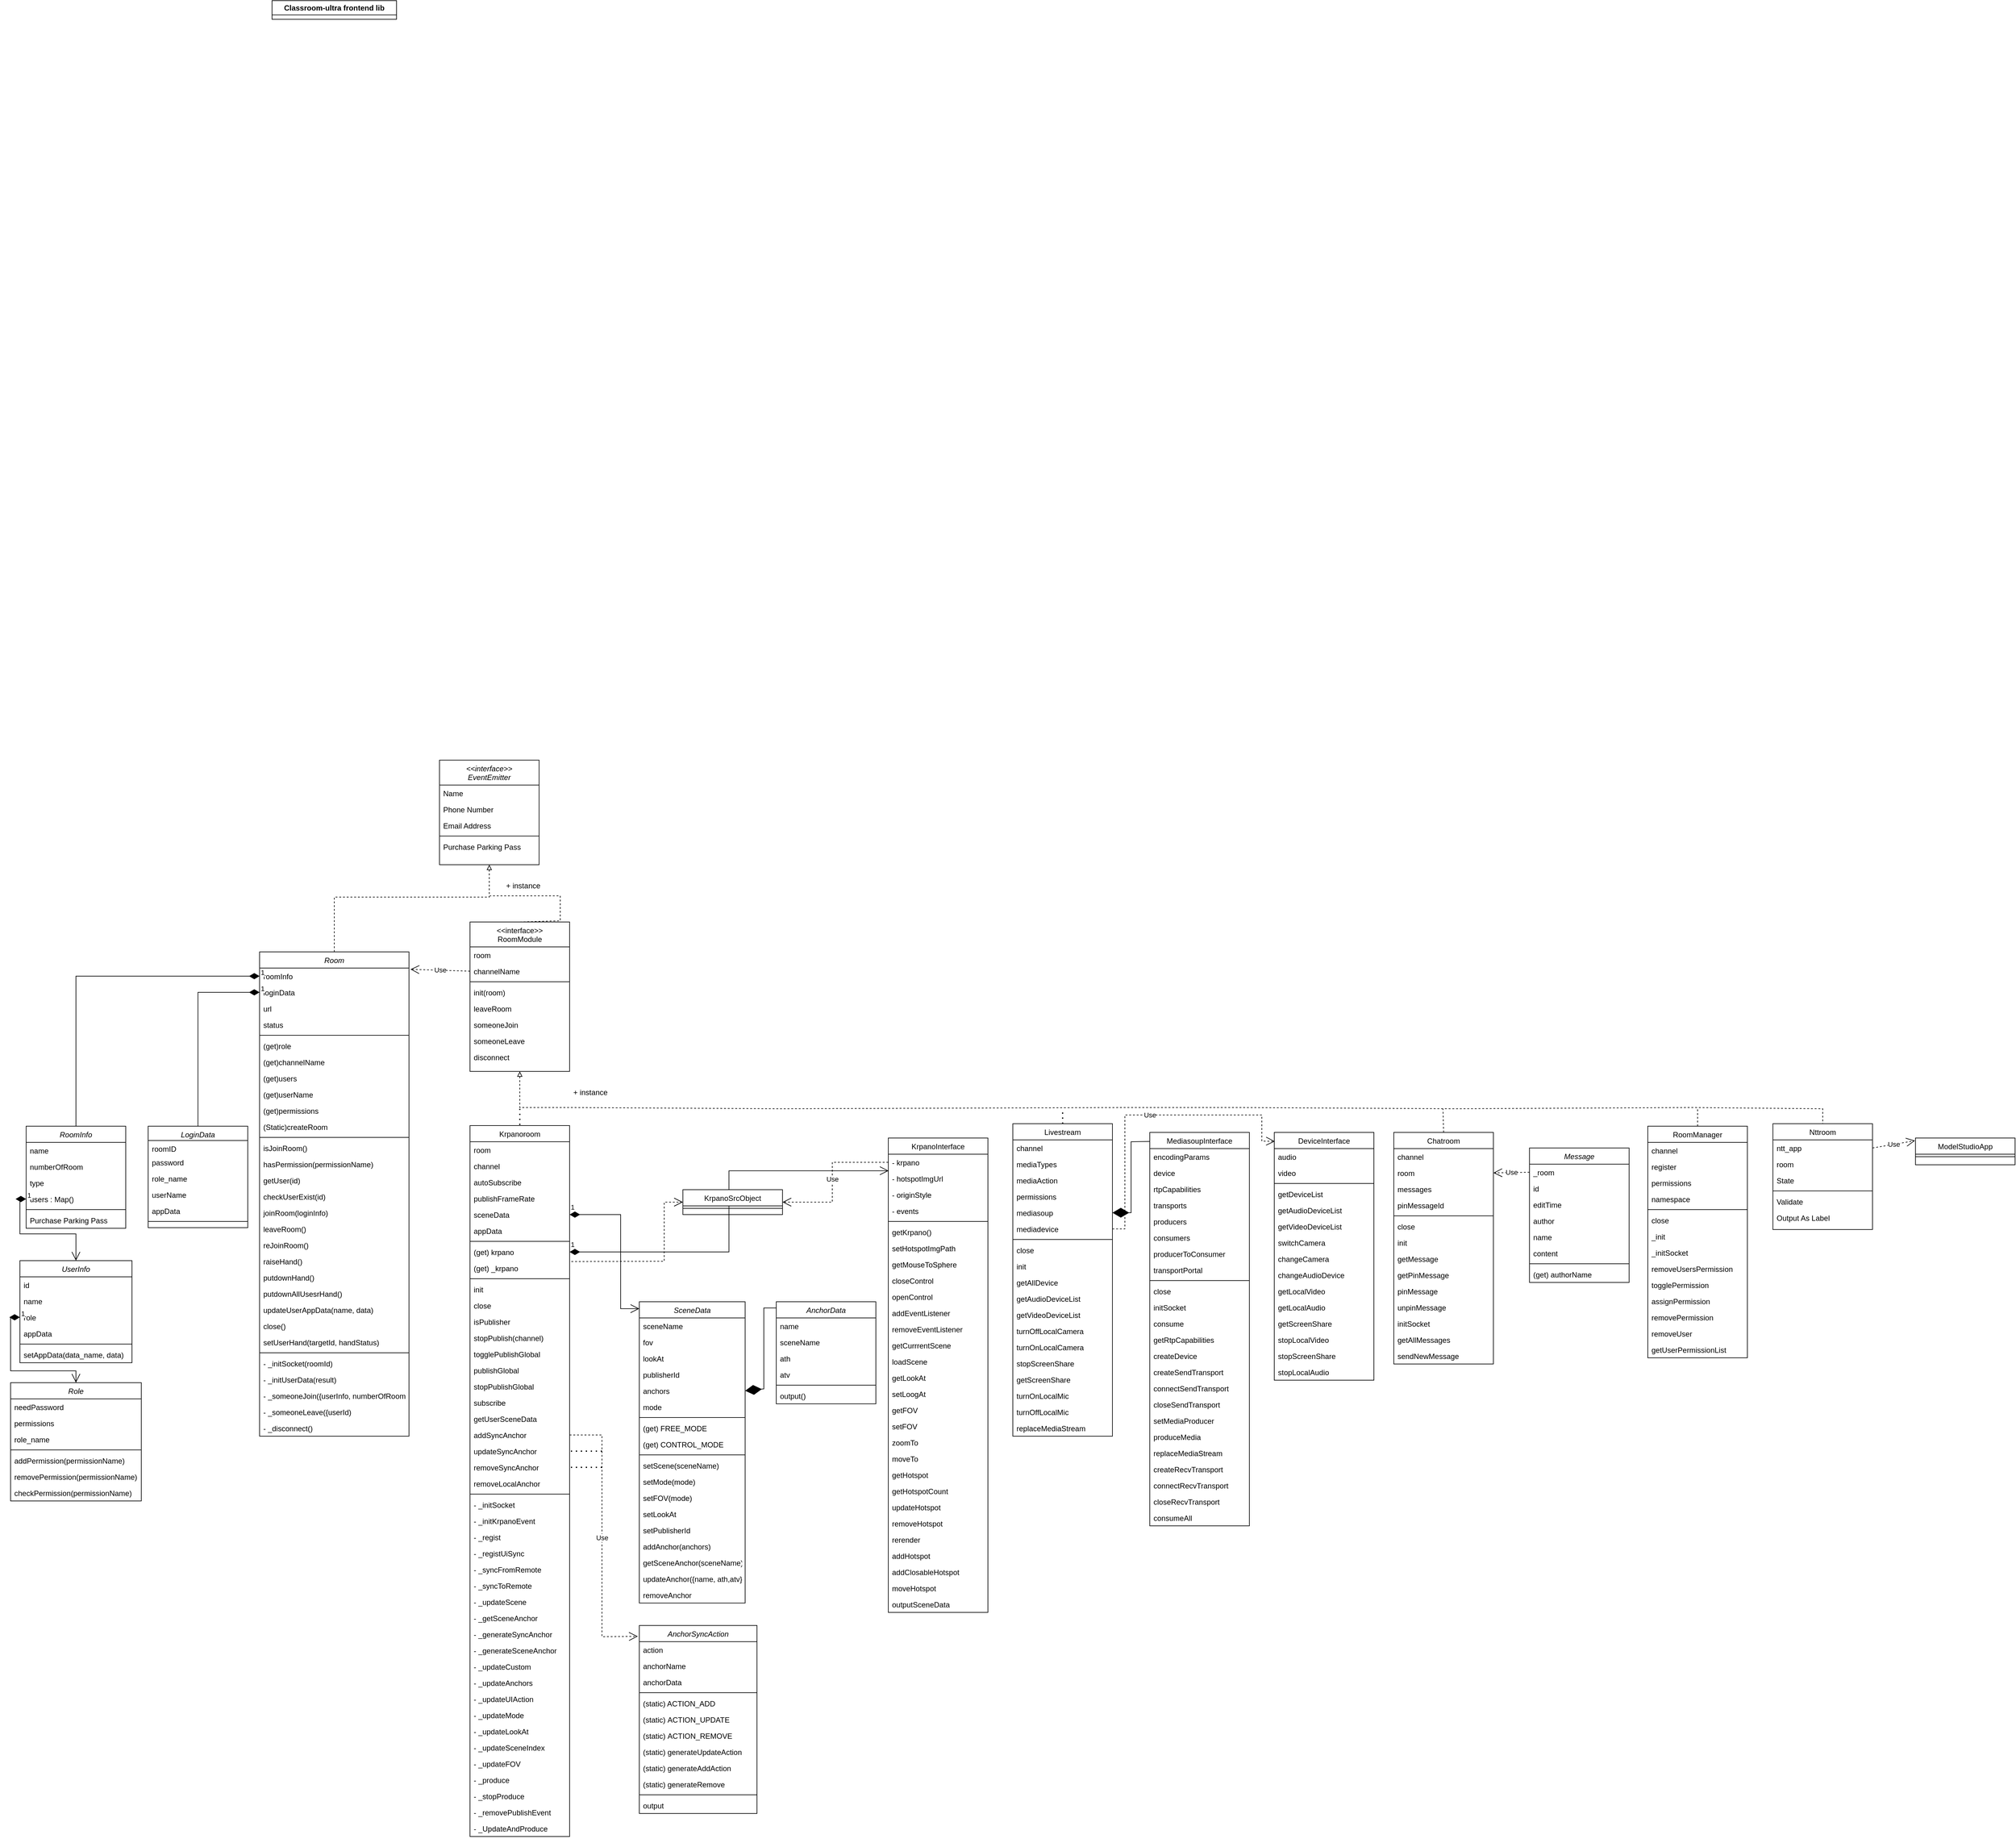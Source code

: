 <mxfile version="20.8.23" type="github">
  <diagram id="C5RBs43oDa-KdzZeNtuy" name="Page-1">
    <mxGraphModel dx="1974" dy="611" grid="1" gridSize="10" guides="1" tooltips="1" connect="1" arrows="1" fold="1" page="1" pageScale="1" pageWidth="827" pageHeight="1169" math="0" shadow="0">
      <root>
        <mxCell id="WIyWlLk6GJQsqaUBKTNV-0" />
        <mxCell id="WIyWlLk6GJQsqaUBKTNV-1" parent="WIyWlLk6GJQsqaUBKTNV-0" />
        <mxCell id="bi9kwwSS0LqzK5G9adzB-57" value="Classroom-ultra frontend lib" style="swimlane;whiteSpace=wrap;html=1;startSize=23;" parent="WIyWlLk6GJQsqaUBKTNV-1" vertex="1" collapsed="1">
          <mxGeometry x="370" y="190" width="200" height="30" as="geometry">
            <mxRectangle x="370" y="190" width="1030" height="1080" as="alternateBounds" />
          </mxGeometry>
        </mxCell>
        <mxCell id="bi9kwwSS0LqzK5G9adzB-41" value="" style="endArrow=none;html=1;rounded=0;exitX=0.5;exitY=0;exitDx=0;exitDy=0;dashed=1;" parent="WIyWlLk6GJQsqaUBKTNV-1" source="bi9kwwSS0LqzK5G9adzB-18" edge="1">
          <mxGeometry width="50" height="50" relative="1" as="geometry">
            <mxPoint x="2141" y="1990" as="sourcePoint" />
            <mxPoint x="2251" y="1970" as="targetPoint" />
          </mxGeometry>
        </mxCell>
        <mxCell id="bi9kwwSS0LqzK5G9adzB-43" value="" style="endArrow=none;html=1;rounded=0;exitX=0.5;exitY=0;exitDx=0;exitDy=0;dashed=1;" parent="WIyWlLk6GJQsqaUBKTNV-1" source="bi9kwwSS0LqzK5G9adzB-25" edge="1">
          <mxGeometry width="50" height="50" relative="1" as="geometry">
            <mxPoint x="2350" y="1980" as="sourcePoint" />
            <mxPoint x="2660" y="1970" as="targetPoint" />
          </mxGeometry>
        </mxCell>
        <mxCell id="zkfFHV4jXpPFQw0GAbJ--0" value="Room" style="swimlane;fontStyle=2;align=center;verticalAlign=top;childLayout=stackLayout;horizontal=1;startSize=26;horizontalStack=0;resizeParent=1;resizeLast=0;collapsible=1;marginBottom=0;rounded=0;shadow=0;strokeWidth=1;" parent="WIyWlLk6GJQsqaUBKTNV-1" vertex="1">
          <mxGeometry x="350" y="1718" width="240" height="778" as="geometry">
            <mxRectangle x="230" y="140" width="160" height="26" as="alternateBounds" />
          </mxGeometry>
        </mxCell>
        <mxCell id="zkfFHV4jXpPFQw0GAbJ--1" value="roomInfo" style="text;align=left;verticalAlign=top;spacingLeft=4;spacingRight=4;overflow=hidden;rotatable=0;points=[[0,0.5],[1,0.5]];portConstraint=eastwest;" parent="zkfFHV4jXpPFQw0GAbJ--0" vertex="1">
          <mxGeometry y="26" width="240" height="26" as="geometry" />
        </mxCell>
        <mxCell id="zkfFHV4jXpPFQw0GAbJ--3" value="loginData" style="text;align=left;verticalAlign=top;spacingLeft=4;spacingRight=4;overflow=hidden;rotatable=0;points=[[0,0.5],[1,0.5]];portConstraint=eastwest;rounded=0;shadow=0;html=0;" parent="zkfFHV4jXpPFQw0GAbJ--0" vertex="1">
          <mxGeometry y="52" width="240" height="26" as="geometry" />
        </mxCell>
        <mxCell id="AYXvE3qDzhik87UhTYNC-14" value="url" style="text;align=left;verticalAlign=top;spacingLeft=4;spacingRight=4;overflow=hidden;rotatable=0;points=[[0,0.5],[1,0.5]];portConstraint=eastwest;rounded=0;shadow=0;html=0;" vertex="1" parent="zkfFHV4jXpPFQw0GAbJ--0">
          <mxGeometry y="78" width="240" height="26" as="geometry" />
        </mxCell>
        <mxCell id="AYXvE3qDzhik87UhTYNC-17" value="status" style="text;align=left;verticalAlign=top;spacingLeft=4;spacingRight=4;overflow=hidden;rotatable=0;points=[[0,0.5],[1,0.5]];portConstraint=eastwest;rounded=0;shadow=0;html=0;" vertex="1" parent="zkfFHV4jXpPFQw0GAbJ--0">
          <mxGeometry y="104" width="240" height="26" as="geometry" />
        </mxCell>
        <mxCell id="AYXvE3qDzhik87UhTYNC-19" value="" style="line;html=1;strokeWidth=1;align=left;verticalAlign=middle;spacingTop=-1;spacingLeft=3;spacingRight=3;rotatable=0;labelPosition=right;points=[];portConstraint=eastwest;" vertex="1" parent="zkfFHV4jXpPFQw0GAbJ--0">
          <mxGeometry y="130" width="240" height="8" as="geometry" />
        </mxCell>
        <mxCell id="AYXvE3qDzhik87UhTYNC-15" value="(get)role" style="text;align=left;verticalAlign=top;spacingLeft=4;spacingRight=4;overflow=hidden;rotatable=0;points=[[0,0.5],[1,0.5]];portConstraint=eastwest;rounded=0;shadow=0;html=0;" vertex="1" parent="zkfFHV4jXpPFQw0GAbJ--0">
          <mxGeometry y="138" width="240" height="26" as="geometry" />
        </mxCell>
        <mxCell id="AYXvE3qDzhik87UhTYNC-16" value="(get)channelName" style="text;align=left;verticalAlign=top;spacingLeft=4;spacingRight=4;overflow=hidden;rotatable=0;points=[[0,0.5],[1,0.5]];portConstraint=eastwest;rounded=0;shadow=0;html=0;" vertex="1" parent="zkfFHV4jXpPFQw0GAbJ--0">
          <mxGeometry y="164" width="240" height="26" as="geometry" />
        </mxCell>
        <mxCell id="AYXvE3qDzhik87UhTYNC-18" value="(get)users" style="text;align=left;verticalAlign=top;spacingLeft=4;spacingRight=4;overflow=hidden;rotatable=0;points=[[0,0.5],[1,0.5]];portConstraint=eastwest;rounded=0;shadow=0;html=0;" vertex="1" parent="zkfFHV4jXpPFQw0GAbJ--0">
          <mxGeometry y="190" width="240" height="26" as="geometry" />
        </mxCell>
        <mxCell id="AYXvE3qDzhik87UhTYNC-20" value="(get)userName" style="text;align=left;verticalAlign=top;spacingLeft=4;spacingRight=4;overflow=hidden;rotatable=0;points=[[0,0.5],[1,0.5]];portConstraint=eastwest;rounded=0;shadow=0;html=0;" vertex="1" parent="zkfFHV4jXpPFQw0GAbJ--0">
          <mxGeometry y="216" width="240" height="26" as="geometry" />
        </mxCell>
        <mxCell id="AYXvE3qDzhik87UhTYNC-21" value="(get)permissions" style="text;align=left;verticalAlign=top;spacingLeft=4;spacingRight=4;overflow=hidden;rotatable=0;points=[[0,0.5],[1,0.5]];portConstraint=eastwest;rounded=0;shadow=0;html=0;" vertex="1" parent="zkfFHV4jXpPFQw0GAbJ--0">
          <mxGeometry y="242" width="240" height="26" as="geometry" />
        </mxCell>
        <mxCell id="AYXvE3qDzhik87UhTYNC-40" value="(Static)createRoom" style="text;align=left;verticalAlign=top;spacingLeft=4;spacingRight=4;overflow=hidden;rotatable=0;points=[[0,0.5],[1,0.5]];portConstraint=eastwest;rounded=0;shadow=0;html=0;" vertex="1" parent="zkfFHV4jXpPFQw0GAbJ--0">
          <mxGeometry y="268" width="240" height="26" as="geometry" />
        </mxCell>
        <mxCell id="zkfFHV4jXpPFQw0GAbJ--4" value="" style="line;html=1;strokeWidth=1;align=left;verticalAlign=middle;spacingTop=-1;spacingLeft=3;spacingRight=3;rotatable=0;labelPosition=right;points=[];portConstraint=eastwest;" parent="zkfFHV4jXpPFQw0GAbJ--0" vertex="1">
          <mxGeometry y="294" width="240" height="8" as="geometry" />
        </mxCell>
        <mxCell id="zkfFHV4jXpPFQw0GAbJ--5" value="isJoinRoom()" style="text;align=left;verticalAlign=top;spacingLeft=4;spacingRight=4;overflow=hidden;rotatable=0;points=[[0,0.5],[1,0.5]];portConstraint=eastwest;" parent="zkfFHV4jXpPFQw0GAbJ--0" vertex="1">
          <mxGeometry y="302" width="240" height="26" as="geometry" />
        </mxCell>
        <mxCell id="AYXvE3qDzhik87UhTYNC-22" value="hasPermission(permissionName)" style="text;align=left;verticalAlign=top;spacingLeft=4;spacingRight=4;overflow=hidden;rotatable=0;points=[[0,0.5],[1,0.5]];portConstraint=eastwest;" vertex="1" parent="zkfFHV4jXpPFQw0GAbJ--0">
          <mxGeometry y="328" width="240" height="26" as="geometry" />
        </mxCell>
        <mxCell id="AYXvE3qDzhik87UhTYNC-24" value="getUser(id)" style="text;align=left;verticalAlign=top;spacingLeft=4;spacingRight=4;overflow=hidden;rotatable=0;points=[[0,0.5],[1,0.5]];portConstraint=eastwest;" vertex="1" parent="zkfFHV4jXpPFQw0GAbJ--0">
          <mxGeometry y="354" width="240" height="26" as="geometry" />
        </mxCell>
        <mxCell id="AYXvE3qDzhik87UhTYNC-23" value="checkUserExist(id)" style="text;align=left;verticalAlign=top;spacingLeft=4;spacingRight=4;overflow=hidden;rotatable=0;points=[[0,0.5],[1,0.5]];portConstraint=eastwest;" vertex="1" parent="zkfFHV4jXpPFQw0GAbJ--0">
          <mxGeometry y="380" width="240" height="26" as="geometry" />
        </mxCell>
        <mxCell id="AYXvE3qDzhik87UhTYNC-28" value="joinRoom(loginInfo)" style="text;align=left;verticalAlign=top;spacingLeft=4;spacingRight=4;overflow=hidden;rotatable=0;points=[[0,0.5],[1,0.5]];portConstraint=eastwest;" vertex="1" parent="zkfFHV4jXpPFQw0GAbJ--0">
          <mxGeometry y="406" width="240" height="26" as="geometry" />
        </mxCell>
        <mxCell id="AYXvE3qDzhik87UhTYNC-35" value="leaveRoom()" style="text;align=left;verticalAlign=top;spacingLeft=4;spacingRight=4;overflow=hidden;rotatable=0;points=[[0,0.5],[1,0.5]];portConstraint=eastwest;" vertex="1" parent="zkfFHV4jXpPFQw0GAbJ--0">
          <mxGeometry y="432" width="240" height="26" as="geometry" />
        </mxCell>
        <mxCell id="AYXvE3qDzhik87UhTYNC-27" value="reJoinRoom()" style="text;align=left;verticalAlign=top;spacingLeft=4;spacingRight=4;overflow=hidden;rotatable=0;points=[[0,0.5],[1,0.5]];portConstraint=eastwest;" vertex="1" parent="zkfFHV4jXpPFQw0GAbJ--0">
          <mxGeometry y="458" width="240" height="26" as="geometry" />
        </mxCell>
        <mxCell id="AYXvE3qDzhik87UhTYNC-33" value="raiseHand()" style="text;align=left;verticalAlign=top;spacingLeft=4;spacingRight=4;overflow=hidden;rotatable=0;points=[[0,0.5],[1,0.5]];portConstraint=eastwest;" vertex="1" parent="zkfFHV4jXpPFQw0GAbJ--0">
          <mxGeometry y="484" width="240" height="26" as="geometry" />
        </mxCell>
        <mxCell id="AYXvE3qDzhik87UhTYNC-34" value="putdownHand()" style="text;align=left;verticalAlign=top;spacingLeft=4;spacingRight=4;overflow=hidden;rotatable=0;points=[[0,0.5],[1,0.5]];portConstraint=eastwest;" vertex="1" parent="zkfFHV4jXpPFQw0GAbJ--0">
          <mxGeometry y="510" width="240" height="26" as="geometry" />
        </mxCell>
        <mxCell id="AYXvE3qDzhik87UhTYNC-30" value="putdownAllUsesrHand()" style="text;align=left;verticalAlign=top;spacingLeft=4;spacingRight=4;overflow=hidden;rotatable=0;points=[[0,0.5],[1,0.5]];portConstraint=eastwest;" vertex="1" parent="zkfFHV4jXpPFQw0GAbJ--0">
          <mxGeometry y="536" width="240" height="26" as="geometry" />
        </mxCell>
        <mxCell id="AYXvE3qDzhik87UhTYNC-31" value="updateUserAppData(name, data)" style="text;align=left;verticalAlign=top;spacingLeft=4;spacingRight=4;overflow=hidden;rotatable=0;points=[[0,0.5],[1,0.5]];portConstraint=eastwest;" vertex="1" parent="zkfFHV4jXpPFQw0GAbJ--0">
          <mxGeometry y="562" width="240" height="26" as="geometry" />
        </mxCell>
        <mxCell id="AYXvE3qDzhik87UhTYNC-36" value="close()" style="text;align=left;verticalAlign=top;spacingLeft=4;spacingRight=4;overflow=hidden;rotatable=0;points=[[0,0.5],[1,0.5]];portConstraint=eastwest;" vertex="1" parent="zkfFHV4jXpPFQw0GAbJ--0">
          <mxGeometry y="588" width="240" height="26" as="geometry" />
        </mxCell>
        <mxCell id="AYXvE3qDzhik87UhTYNC-32" value="setUserHand(targetId, handStatus)" style="text;align=left;verticalAlign=top;spacingLeft=4;spacingRight=4;overflow=hidden;rotatable=0;points=[[0,0.5],[1,0.5]];portConstraint=eastwest;" vertex="1" parent="zkfFHV4jXpPFQw0GAbJ--0">
          <mxGeometry y="614" width="240" height="26" as="geometry" />
        </mxCell>
        <mxCell id="AYXvE3qDzhik87UhTYNC-41" value="" style="line;html=1;strokeWidth=1;align=left;verticalAlign=middle;spacingTop=-1;spacingLeft=3;spacingRight=3;rotatable=0;labelPosition=right;points=[];portConstraint=eastwest;" vertex="1" parent="zkfFHV4jXpPFQw0GAbJ--0">
          <mxGeometry y="640" width="240" height="8" as="geometry" />
        </mxCell>
        <mxCell id="AYXvE3qDzhik87UhTYNC-25" value="- _initSocket(roomId)" style="text;align=left;verticalAlign=top;spacingLeft=4;spacingRight=4;overflow=hidden;rotatable=0;points=[[0,0.5],[1,0.5]];portConstraint=eastwest;" vertex="1" parent="zkfFHV4jXpPFQw0GAbJ--0">
          <mxGeometry y="648" width="240" height="26" as="geometry" />
        </mxCell>
        <mxCell id="AYXvE3qDzhik87UhTYNC-26" value="- _initUserData(result)" style="text;align=left;verticalAlign=top;spacingLeft=4;spacingRight=4;overflow=hidden;rotatable=0;points=[[0,0.5],[1,0.5]];portConstraint=eastwest;" vertex="1" parent="zkfFHV4jXpPFQw0GAbJ--0">
          <mxGeometry y="674" width="240" height="26" as="geometry" />
        </mxCell>
        <mxCell id="AYXvE3qDzhik87UhTYNC-37" value="- _someoneJoin({userInfo, numberOfRoom)" style="text;align=left;verticalAlign=top;spacingLeft=4;spacingRight=4;overflow=hidden;rotatable=0;points=[[0,0.5],[1,0.5]];portConstraint=eastwest;" vertex="1" parent="zkfFHV4jXpPFQw0GAbJ--0">
          <mxGeometry y="700" width="240" height="26" as="geometry" />
        </mxCell>
        <mxCell id="AYXvE3qDzhik87UhTYNC-38" value="- _someoneLeave({userId)" style="text;align=left;verticalAlign=top;spacingLeft=4;spacingRight=4;overflow=hidden;rotatable=0;points=[[0,0.5],[1,0.5]];portConstraint=eastwest;" vertex="1" parent="zkfFHV4jXpPFQw0GAbJ--0">
          <mxGeometry y="726" width="240" height="26" as="geometry" />
        </mxCell>
        <mxCell id="AYXvE3qDzhik87UhTYNC-39" value="- _disconnect()" style="text;align=left;verticalAlign=top;spacingLeft=4;spacingRight=4;overflow=hidden;rotatable=0;points=[[0,0.5],[1,0.5]];portConstraint=eastwest;" vertex="1" parent="zkfFHV4jXpPFQw0GAbJ--0">
          <mxGeometry y="752" width="240" height="26" as="geometry" />
        </mxCell>
        <mxCell id="bi9kwwSS0LqzK5G9adzB-54" value="+ instance" style="text;strokeColor=none;fillColor=none;align=left;verticalAlign=top;spacingLeft=4;spacingRight=4;overflow=hidden;rotatable=0;points=[[0,0.5],[1,0.5]];portConstraint=eastwest;" parent="WIyWlLk6GJQsqaUBKTNV-1" vertex="1">
          <mxGeometry x="848" y="1930" width="100" height="26" as="geometry" />
        </mxCell>
        <mxCell id="bi9kwwSS0LqzK5G9adzB-44" value="&lt;&lt;interface&gt;&gt;&#xa;EventEmitter" style="swimlane;fontStyle=2;align=center;verticalAlign=top;childLayout=stackLayout;horizontal=1;startSize=40;horizontalStack=0;resizeParent=1;resizeLast=0;collapsible=1;marginBottom=0;rounded=0;shadow=0;strokeWidth=1;" parent="WIyWlLk6GJQsqaUBKTNV-1" vertex="1">
          <mxGeometry x="639" y="1410" width="160" height="168" as="geometry">
            <mxRectangle x="230" y="140" width="160" height="26" as="alternateBounds" />
          </mxGeometry>
        </mxCell>
        <mxCell id="bi9kwwSS0LqzK5G9adzB-45" value="Name" style="text;align=left;verticalAlign=top;spacingLeft=4;spacingRight=4;overflow=hidden;rotatable=0;points=[[0,0.5],[1,0.5]];portConstraint=eastwest;" parent="bi9kwwSS0LqzK5G9adzB-44" vertex="1">
          <mxGeometry y="40" width="160" height="26" as="geometry" />
        </mxCell>
        <mxCell id="bi9kwwSS0LqzK5G9adzB-46" value="Phone Number" style="text;align=left;verticalAlign=top;spacingLeft=4;spacingRight=4;overflow=hidden;rotatable=0;points=[[0,0.5],[1,0.5]];portConstraint=eastwest;rounded=0;shadow=0;html=0;" parent="bi9kwwSS0LqzK5G9adzB-44" vertex="1">
          <mxGeometry y="66" width="160" height="26" as="geometry" />
        </mxCell>
        <mxCell id="bi9kwwSS0LqzK5G9adzB-47" value="Email Address" style="text;align=left;verticalAlign=top;spacingLeft=4;spacingRight=4;overflow=hidden;rotatable=0;points=[[0,0.5],[1,0.5]];portConstraint=eastwest;rounded=0;shadow=0;html=0;" parent="bi9kwwSS0LqzK5G9adzB-44" vertex="1">
          <mxGeometry y="92" width="160" height="26" as="geometry" />
        </mxCell>
        <mxCell id="bi9kwwSS0LqzK5G9adzB-48" value="" style="line;html=1;strokeWidth=1;align=left;verticalAlign=middle;spacingTop=-1;spacingLeft=3;spacingRight=3;rotatable=0;labelPosition=right;points=[];portConstraint=eastwest;" parent="bi9kwwSS0LqzK5G9adzB-44" vertex="1">
          <mxGeometry y="118" width="160" height="8" as="geometry" />
        </mxCell>
        <mxCell id="bi9kwwSS0LqzK5G9adzB-49" value="Purchase Parking Pass" style="text;align=left;verticalAlign=top;spacingLeft=4;spacingRight=4;overflow=hidden;rotatable=0;points=[[0,0.5],[1,0.5]];portConstraint=eastwest;" parent="bi9kwwSS0LqzK5G9adzB-44" vertex="1">
          <mxGeometry y="126" width="160" height="26" as="geometry" />
        </mxCell>
        <mxCell id="bi9kwwSS0LqzK5G9adzB-50" value="" style="endArrow=block;html=1;rounded=0;entryX=0.5;entryY=1;entryDx=0;entryDy=0;exitX=0.5;exitY=0;exitDx=0;exitDy=0;startArrow=none;startFill=0;endFill=0;dashed=1;" parent="WIyWlLk6GJQsqaUBKTNV-1" source="zkfFHV4jXpPFQw0GAbJ--0" target="bi9kwwSS0LqzK5G9adzB-44" edge="1">
          <mxGeometry width="50" height="50" relative="1" as="geometry">
            <mxPoint x="345" y="1910" as="sourcePoint" />
            <mxPoint x="395" y="1860" as="targetPoint" />
            <Array as="points">
              <mxPoint x="470" y="1630" />
              <mxPoint x="719" y="1630" />
            </Array>
          </mxGeometry>
        </mxCell>
        <mxCell id="zkfFHV4jXpPFQw0GAbJ--17" value="&lt;&lt;interface&gt;&gt;&#xa;RoomModule" style="swimlane;fontStyle=0;align=center;verticalAlign=top;childLayout=stackLayout;horizontal=1;startSize=40;horizontalStack=0;resizeParent=1;resizeLast=0;collapsible=1;marginBottom=0;rounded=0;shadow=0;strokeWidth=1;" parent="WIyWlLk6GJQsqaUBKTNV-1" vertex="1">
          <mxGeometry x="688" y="1670" width="160" height="240" as="geometry">
            <mxRectangle x="550" y="140" width="160" height="26" as="alternateBounds" />
          </mxGeometry>
        </mxCell>
        <mxCell id="zkfFHV4jXpPFQw0GAbJ--18" value="room" style="text;align=left;verticalAlign=top;spacingLeft=4;spacingRight=4;overflow=hidden;rotatable=0;points=[[0,0.5],[1,0.5]];portConstraint=eastwest;" parent="zkfFHV4jXpPFQw0GAbJ--17" vertex="1">
          <mxGeometry y="40" width="160" height="26" as="geometry" />
        </mxCell>
        <mxCell id="zkfFHV4jXpPFQw0GAbJ--19" value="channelName" style="text;align=left;verticalAlign=top;spacingLeft=4;spacingRight=4;overflow=hidden;rotatable=0;points=[[0,0.5],[1,0.5]];portConstraint=eastwest;rounded=0;shadow=0;html=0;" parent="zkfFHV4jXpPFQw0GAbJ--17" vertex="1">
          <mxGeometry y="66" width="160" height="26" as="geometry" />
        </mxCell>
        <mxCell id="zkfFHV4jXpPFQw0GAbJ--23" value="" style="line;html=1;strokeWidth=1;align=left;verticalAlign=middle;spacingTop=-1;spacingLeft=3;spacingRight=3;rotatable=0;labelPosition=right;points=[];portConstraint=eastwest;" parent="zkfFHV4jXpPFQw0GAbJ--17" vertex="1">
          <mxGeometry y="92" width="160" height="8" as="geometry" />
        </mxCell>
        <mxCell id="zkfFHV4jXpPFQw0GAbJ--20" value="init(room)" style="text;align=left;verticalAlign=top;spacingLeft=4;spacingRight=4;overflow=hidden;rotatable=0;points=[[0,0.5],[1,0.5]];portConstraint=eastwest;rounded=0;shadow=0;html=0;" parent="zkfFHV4jXpPFQw0GAbJ--17" vertex="1">
          <mxGeometry y="100" width="160" height="26" as="geometry" />
        </mxCell>
        <mxCell id="zkfFHV4jXpPFQw0GAbJ--24" value="leaveRoom" style="text;align=left;verticalAlign=top;spacingLeft=4;spacingRight=4;overflow=hidden;rotatable=0;points=[[0,0.5],[1,0.5]];portConstraint=eastwest;" parent="zkfFHV4jXpPFQw0GAbJ--17" vertex="1">
          <mxGeometry y="126" width="160" height="26" as="geometry" />
        </mxCell>
        <mxCell id="AYXvE3qDzhik87UhTYNC-42" value="someoneJoin" style="text;align=left;verticalAlign=top;spacingLeft=4;spacingRight=4;overflow=hidden;rotatable=0;points=[[0,0.5],[1,0.5]];portConstraint=eastwest;" vertex="1" parent="zkfFHV4jXpPFQw0GAbJ--17">
          <mxGeometry y="152" width="160" height="26" as="geometry" />
        </mxCell>
        <mxCell id="AYXvE3qDzhik87UhTYNC-43" value="someoneLeave" style="text;align=left;verticalAlign=top;spacingLeft=4;spacingRight=4;overflow=hidden;rotatable=0;points=[[0,0.5],[1,0.5]];portConstraint=eastwest;" vertex="1" parent="zkfFHV4jXpPFQw0GAbJ--17">
          <mxGeometry y="178" width="160" height="26" as="geometry" />
        </mxCell>
        <mxCell id="zkfFHV4jXpPFQw0GAbJ--25" value="disconnect" style="text;align=left;verticalAlign=top;spacingLeft=4;spacingRight=4;overflow=hidden;rotatable=0;points=[[0,0.5],[1,0.5]];portConstraint=eastwest;" parent="zkfFHV4jXpPFQw0GAbJ--17" vertex="1">
          <mxGeometry y="204" width="160" height="26" as="geometry" />
        </mxCell>
        <mxCell id="bi9kwwSS0LqzK5G9adzB-2" value="Krpanoroom" style="swimlane;fontStyle=0;align=center;verticalAlign=top;childLayout=stackLayout;horizontal=1;startSize=26;horizontalStack=0;resizeParent=1;resizeLast=0;collapsible=1;marginBottom=0;rounded=0;shadow=0;strokeWidth=1;" parent="WIyWlLk6GJQsqaUBKTNV-1" vertex="1">
          <mxGeometry x="688" y="1997" width="160" height="1142" as="geometry">
            <mxRectangle x="550" y="140" width="160" height="26" as="alternateBounds" />
          </mxGeometry>
        </mxCell>
        <mxCell id="bi9kwwSS0LqzK5G9adzB-3" value="room" style="text;align=left;verticalAlign=top;spacingLeft=4;spacingRight=4;overflow=hidden;rotatable=0;points=[[0,0.5],[1,0.5]];portConstraint=eastwest;" parent="bi9kwwSS0LqzK5G9adzB-2" vertex="1">
          <mxGeometry y="26" width="160" height="26" as="geometry" />
        </mxCell>
        <mxCell id="bi9kwwSS0LqzK5G9adzB-4" value="channel" style="text;align=left;verticalAlign=top;spacingLeft=4;spacingRight=4;overflow=hidden;rotatable=0;points=[[0,0.5],[1,0.5]];portConstraint=eastwest;rounded=0;shadow=0;html=0;" parent="bi9kwwSS0LqzK5G9adzB-2" vertex="1">
          <mxGeometry y="52" width="160" height="26" as="geometry" />
        </mxCell>
        <mxCell id="bi9kwwSS0LqzK5G9adzB-5" value="autoSubscribe" style="text;align=left;verticalAlign=top;spacingLeft=4;spacingRight=4;overflow=hidden;rotatable=0;points=[[0,0.5],[1,0.5]];portConstraint=eastwest;rounded=0;shadow=0;html=0;" parent="bi9kwwSS0LqzK5G9adzB-2" vertex="1">
          <mxGeometry y="78" width="160" height="26" as="geometry" />
        </mxCell>
        <mxCell id="AYXvE3qDzhik87UhTYNC-45" value="publishFrameRate" style="text;align=left;verticalAlign=top;spacingLeft=4;spacingRight=4;overflow=hidden;rotatable=0;points=[[0,0.5],[1,0.5]];portConstraint=eastwest;rounded=0;shadow=0;html=0;" vertex="1" parent="bi9kwwSS0LqzK5G9adzB-2">
          <mxGeometry y="104" width="160" height="26" as="geometry" />
        </mxCell>
        <mxCell id="AYXvE3qDzhik87UhTYNC-46" value="sceneData" style="text;align=left;verticalAlign=top;spacingLeft=4;spacingRight=4;overflow=hidden;rotatable=0;points=[[0,0.5],[1,0.5]];portConstraint=eastwest;rounded=0;shadow=0;html=0;" vertex="1" parent="bi9kwwSS0LqzK5G9adzB-2">
          <mxGeometry y="130" width="160" height="26" as="geometry" />
        </mxCell>
        <mxCell id="AYXvE3qDzhik87UhTYNC-47" value="appData" style="text;align=left;verticalAlign=top;spacingLeft=4;spacingRight=4;overflow=hidden;rotatable=0;points=[[0,0.5],[1,0.5]];portConstraint=eastwest;rounded=0;shadow=0;html=0;" vertex="1" parent="bi9kwwSS0LqzK5G9adzB-2">
          <mxGeometry y="156" width="160" height="26" as="geometry" />
        </mxCell>
        <mxCell id="bi9kwwSS0LqzK5G9adzB-8" value="" style="line;html=1;strokeWidth=1;align=left;verticalAlign=middle;spacingTop=-1;spacingLeft=3;spacingRight=3;rotatable=0;labelPosition=right;points=[];portConstraint=eastwest;" parent="bi9kwwSS0LqzK5G9adzB-2" vertex="1">
          <mxGeometry y="182" width="160" height="8" as="geometry" />
        </mxCell>
        <mxCell id="bi9kwwSS0LqzK5G9adzB-9" value="(get) krpano" style="text;align=left;verticalAlign=top;spacingLeft=4;spacingRight=4;overflow=hidden;rotatable=0;points=[[0,0.5],[1,0.5]];portConstraint=eastwest;" parent="bi9kwwSS0LqzK5G9adzB-2" vertex="1">
          <mxGeometry y="190" width="160" height="26" as="geometry" />
        </mxCell>
        <mxCell id="AYXvE3qDzhik87UhTYNC-49" value="(get) _krpano" style="text;align=left;verticalAlign=top;spacingLeft=4;spacingRight=4;overflow=hidden;rotatable=0;points=[[0,0.5],[1,0.5]];portConstraint=eastwest;" vertex="1" parent="bi9kwwSS0LqzK5G9adzB-2">
          <mxGeometry y="216" width="160" height="26" as="geometry" />
        </mxCell>
        <mxCell id="AYXvE3qDzhik87UhTYNC-48" value="" style="line;html=1;strokeWidth=1;align=left;verticalAlign=middle;spacingTop=-1;spacingLeft=3;spacingRight=3;rotatable=0;labelPosition=right;points=[];portConstraint=eastwest;" vertex="1" parent="bi9kwwSS0LqzK5G9adzB-2">
          <mxGeometry y="242" width="160" height="8" as="geometry" />
        </mxCell>
        <mxCell id="AYXvE3qDzhik87UhTYNC-50" value="init" style="text;align=left;verticalAlign=top;spacingLeft=4;spacingRight=4;overflow=hidden;rotatable=0;points=[[0,0.5],[1,0.5]];portConstraint=eastwest;" vertex="1" parent="bi9kwwSS0LqzK5G9adzB-2">
          <mxGeometry y="250" width="160" height="26" as="geometry" />
        </mxCell>
        <mxCell id="bi9kwwSS0LqzK5G9adzB-10" value="close" style="text;align=left;verticalAlign=top;spacingLeft=4;spacingRight=4;overflow=hidden;rotatable=0;points=[[0,0.5],[1,0.5]];portConstraint=eastwest;" parent="bi9kwwSS0LqzK5G9adzB-2" vertex="1">
          <mxGeometry y="276" width="160" height="26" as="geometry" />
        </mxCell>
        <mxCell id="AYXvE3qDzhik87UhTYNC-59" value="isPublisher" style="text;align=left;verticalAlign=top;spacingLeft=4;spacingRight=4;overflow=hidden;rotatable=0;points=[[0,0.5],[1,0.5]];portConstraint=eastwest;" vertex="1" parent="bi9kwwSS0LqzK5G9adzB-2">
          <mxGeometry y="302" width="160" height="26" as="geometry" />
        </mxCell>
        <mxCell id="AYXvE3qDzhik87UhTYNC-76" value="stopPublish(channel)" style="text;align=left;verticalAlign=top;spacingLeft=4;spacingRight=4;overflow=hidden;rotatable=0;points=[[0,0.5],[1,0.5]];portConstraint=eastwest;" vertex="1" parent="bi9kwwSS0LqzK5G9adzB-2">
          <mxGeometry y="328" width="160" height="26" as="geometry" />
        </mxCell>
        <mxCell id="AYXvE3qDzhik87UhTYNC-75" value="togglePublishGlobal" style="text;align=left;verticalAlign=top;spacingLeft=4;spacingRight=4;overflow=hidden;rotatable=0;points=[[0,0.5],[1,0.5]];portConstraint=eastwest;" vertex="1" parent="bi9kwwSS0LqzK5G9adzB-2">
          <mxGeometry y="354" width="160" height="26" as="geometry" />
        </mxCell>
        <mxCell id="AYXvE3qDzhik87UhTYNC-77" value="publishGlobal" style="text;align=left;verticalAlign=top;spacingLeft=4;spacingRight=4;overflow=hidden;rotatable=0;points=[[0,0.5],[1,0.5]];portConstraint=eastwest;" vertex="1" parent="bi9kwwSS0LqzK5G9adzB-2">
          <mxGeometry y="380" width="160" height="26" as="geometry" />
        </mxCell>
        <mxCell id="AYXvE3qDzhik87UhTYNC-71" value="stopPublishGlobal" style="text;align=left;verticalAlign=top;spacingLeft=4;spacingRight=4;overflow=hidden;rotatable=0;points=[[0,0.5],[1,0.5]];portConstraint=eastwest;" vertex="1" parent="bi9kwwSS0LqzK5G9adzB-2">
          <mxGeometry y="406" width="160" height="26" as="geometry" />
        </mxCell>
        <mxCell id="AYXvE3qDzhik87UhTYNC-79" value="subscribe" style="text;align=left;verticalAlign=top;spacingLeft=4;spacingRight=4;overflow=hidden;rotatable=0;points=[[0,0.5],[1,0.5]];portConstraint=eastwest;" vertex="1" parent="bi9kwwSS0LqzK5G9adzB-2">
          <mxGeometry y="432" width="160" height="26" as="geometry" />
        </mxCell>
        <mxCell id="AYXvE3qDzhik87UhTYNC-80" value="getUserSceneData" style="text;align=left;verticalAlign=top;spacingLeft=4;spacingRight=4;overflow=hidden;rotatable=0;points=[[0,0.5],[1,0.5]];portConstraint=eastwest;" vertex="1" parent="bi9kwwSS0LqzK5G9adzB-2">
          <mxGeometry y="458" width="160" height="26" as="geometry" />
        </mxCell>
        <mxCell id="AYXvE3qDzhik87UhTYNC-82" value="addSyncAnchor" style="text;align=left;verticalAlign=top;spacingLeft=4;spacingRight=4;overflow=hidden;rotatable=0;points=[[0,0.5],[1,0.5]];portConstraint=eastwest;" vertex="1" parent="bi9kwwSS0LqzK5G9adzB-2">
          <mxGeometry y="484" width="160" height="26" as="geometry" />
        </mxCell>
        <mxCell id="AYXvE3qDzhik87UhTYNC-83" value="updateSyncAnchor" style="text;align=left;verticalAlign=top;spacingLeft=4;spacingRight=4;overflow=hidden;rotatable=0;points=[[0,0.5],[1,0.5]];portConstraint=eastwest;" vertex="1" parent="bi9kwwSS0LqzK5G9adzB-2">
          <mxGeometry y="510" width="160" height="26" as="geometry" />
        </mxCell>
        <mxCell id="AYXvE3qDzhik87UhTYNC-84" value="removeSyncAnchor" style="text;align=left;verticalAlign=top;spacingLeft=4;spacingRight=4;overflow=hidden;rotatable=0;points=[[0,0.5],[1,0.5]];portConstraint=eastwest;" vertex="1" parent="bi9kwwSS0LqzK5G9adzB-2">
          <mxGeometry y="536" width="160" height="26" as="geometry" />
        </mxCell>
        <mxCell id="AYXvE3qDzhik87UhTYNC-85" value="removeLocalAnchor" style="text;align=left;verticalAlign=top;spacingLeft=4;spacingRight=4;overflow=hidden;rotatable=0;points=[[0,0.5],[1,0.5]];portConstraint=eastwest;" vertex="1" parent="bi9kwwSS0LqzK5G9adzB-2">
          <mxGeometry y="562" width="160" height="26" as="geometry" />
        </mxCell>
        <mxCell id="AYXvE3qDzhik87UhTYNC-52" value="" style="line;html=1;strokeWidth=1;align=left;verticalAlign=middle;spacingTop=-1;spacingLeft=3;spacingRight=3;rotatable=0;labelPosition=right;points=[];portConstraint=eastwest;" vertex="1" parent="bi9kwwSS0LqzK5G9adzB-2">
          <mxGeometry y="588" width="160" height="8" as="geometry" />
        </mxCell>
        <mxCell id="AYXvE3qDzhik87UhTYNC-55" value="- _initSocket" style="text;align=left;verticalAlign=top;spacingLeft=4;spacingRight=4;overflow=hidden;rotatable=0;points=[[0,0.5],[1,0.5]];portConstraint=eastwest;" vertex="1" parent="bi9kwwSS0LqzK5G9adzB-2">
          <mxGeometry y="596" width="160" height="26" as="geometry" />
        </mxCell>
        <mxCell id="AYXvE3qDzhik87UhTYNC-56" value="- _initKrpanoEvent" style="text;align=left;verticalAlign=top;spacingLeft=4;spacingRight=4;overflow=hidden;rotatable=0;points=[[0,0.5],[1,0.5]];portConstraint=eastwest;" vertex="1" parent="bi9kwwSS0LqzK5G9adzB-2">
          <mxGeometry y="622" width="160" height="26" as="geometry" />
        </mxCell>
        <mxCell id="AYXvE3qDzhik87UhTYNC-57" value="- _regist" style="text;align=left;verticalAlign=top;spacingLeft=4;spacingRight=4;overflow=hidden;rotatable=0;points=[[0,0.5],[1,0.5]];portConstraint=eastwest;" vertex="1" parent="bi9kwwSS0LqzK5G9adzB-2">
          <mxGeometry y="648" width="160" height="26" as="geometry" />
        </mxCell>
        <mxCell id="AYXvE3qDzhik87UhTYNC-51" value="- _registUiSync" style="text;align=left;verticalAlign=top;spacingLeft=4;spacingRight=4;overflow=hidden;rotatable=0;points=[[0,0.5],[1,0.5]];portConstraint=eastwest;" vertex="1" parent="bi9kwwSS0LqzK5G9adzB-2">
          <mxGeometry y="674" width="160" height="26" as="geometry" />
        </mxCell>
        <mxCell id="AYXvE3qDzhik87UhTYNC-53" value="- _syncFromRemote" style="text;align=left;verticalAlign=top;spacingLeft=4;spacingRight=4;overflow=hidden;rotatable=0;points=[[0,0.5],[1,0.5]];portConstraint=eastwest;" vertex="1" parent="bi9kwwSS0LqzK5G9adzB-2">
          <mxGeometry y="700" width="160" height="26" as="geometry" />
        </mxCell>
        <mxCell id="AYXvE3qDzhik87UhTYNC-54" value="- _syncToRemote" style="text;align=left;verticalAlign=top;spacingLeft=4;spacingRight=4;overflow=hidden;rotatable=0;points=[[0,0.5],[1,0.5]];portConstraint=eastwest;" vertex="1" parent="bi9kwwSS0LqzK5G9adzB-2">
          <mxGeometry y="726" width="160" height="26" as="geometry" />
        </mxCell>
        <mxCell id="AYXvE3qDzhik87UhTYNC-58" value="- _updateScene" style="text;align=left;verticalAlign=top;spacingLeft=4;spacingRight=4;overflow=hidden;rotatable=0;points=[[0,0.5],[1,0.5]];portConstraint=eastwest;" vertex="1" parent="bi9kwwSS0LqzK5G9adzB-2">
          <mxGeometry y="752" width="160" height="26" as="geometry" />
        </mxCell>
        <mxCell id="AYXvE3qDzhik87UhTYNC-60" value="- _getSceneAnchor" style="text;align=left;verticalAlign=top;spacingLeft=4;spacingRight=4;overflow=hidden;rotatable=0;points=[[0,0.5],[1,0.5]];portConstraint=eastwest;" vertex="1" parent="bi9kwwSS0LqzK5G9adzB-2">
          <mxGeometry y="778" width="160" height="26" as="geometry" />
        </mxCell>
        <mxCell id="AYXvE3qDzhik87UhTYNC-61" value="- _generateSyncAnchor" style="text;align=left;verticalAlign=top;spacingLeft=4;spacingRight=4;overflow=hidden;rotatable=0;points=[[0,0.5],[1,0.5]];portConstraint=eastwest;" vertex="1" parent="bi9kwwSS0LqzK5G9adzB-2">
          <mxGeometry y="804" width="160" height="26" as="geometry" />
        </mxCell>
        <mxCell id="AYXvE3qDzhik87UhTYNC-62" value="- _generateSceneAnchor" style="text;align=left;verticalAlign=top;spacingLeft=4;spacingRight=4;overflow=hidden;rotatable=0;points=[[0,0.5],[1,0.5]];portConstraint=eastwest;" vertex="1" parent="bi9kwwSS0LqzK5G9adzB-2">
          <mxGeometry y="830" width="160" height="26" as="geometry" />
        </mxCell>
        <mxCell id="AYXvE3qDzhik87UhTYNC-63" value="- _updateCustom" style="text;align=left;verticalAlign=top;spacingLeft=4;spacingRight=4;overflow=hidden;rotatable=0;points=[[0,0.5],[1,0.5]];portConstraint=eastwest;" vertex="1" parent="bi9kwwSS0LqzK5G9adzB-2">
          <mxGeometry y="856" width="160" height="26" as="geometry" />
        </mxCell>
        <mxCell id="AYXvE3qDzhik87UhTYNC-64" value="- _updateAnchors" style="text;align=left;verticalAlign=top;spacingLeft=4;spacingRight=4;overflow=hidden;rotatable=0;points=[[0,0.5],[1,0.5]];portConstraint=eastwest;" vertex="1" parent="bi9kwwSS0LqzK5G9adzB-2">
          <mxGeometry y="882" width="160" height="26" as="geometry" />
        </mxCell>
        <mxCell id="AYXvE3qDzhik87UhTYNC-65" value="- _updateUIAction" style="text;align=left;verticalAlign=top;spacingLeft=4;spacingRight=4;overflow=hidden;rotatable=0;points=[[0,0.5],[1,0.5]];portConstraint=eastwest;" vertex="1" parent="bi9kwwSS0LqzK5G9adzB-2">
          <mxGeometry y="908" width="160" height="26" as="geometry" />
        </mxCell>
        <mxCell id="AYXvE3qDzhik87UhTYNC-66" value="- _updateMode" style="text;align=left;verticalAlign=top;spacingLeft=4;spacingRight=4;overflow=hidden;rotatable=0;points=[[0,0.5],[1,0.5]];portConstraint=eastwest;" vertex="1" parent="bi9kwwSS0LqzK5G9adzB-2">
          <mxGeometry y="934" width="160" height="26" as="geometry" />
        </mxCell>
        <mxCell id="AYXvE3qDzhik87UhTYNC-67" value="- _updateLookAt" style="text;align=left;verticalAlign=top;spacingLeft=4;spacingRight=4;overflow=hidden;rotatable=0;points=[[0,0.5],[1,0.5]];portConstraint=eastwest;" vertex="1" parent="bi9kwwSS0LqzK5G9adzB-2">
          <mxGeometry y="960" width="160" height="26" as="geometry" />
        </mxCell>
        <mxCell id="AYXvE3qDzhik87UhTYNC-68" value="- _updateSceneIndex" style="text;align=left;verticalAlign=top;spacingLeft=4;spacingRight=4;overflow=hidden;rotatable=0;points=[[0,0.5],[1,0.5]];portConstraint=eastwest;" vertex="1" parent="bi9kwwSS0LqzK5G9adzB-2">
          <mxGeometry y="986" width="160" height="26" as="geometry" />
        </mxCell>
        <mxCell id="AYXvE3qDzhik87UhTYNC-69" value="- _updateFOV" style="text;align=left;verticalAlign=top;spacingLeft=4;spacingRight=4;overflow=hidden;rotatable=0;points=[[0,0.5],[1,0.5]];portConstraint=eastwest;" vertex="1" parent="bi9kwwSS0LqzK5G9adzB-2">
          <mxGeometry y="1012" width="160" height="26" as="geometry" />
        </mxCell>
        <mxCell id="AYXvE3qDzhik87UhTYNC-73" value="- _produce" style="text;align=left;verticalAlign=top;spacingLeft=4;spacingRight=4;overflow=hidden;rotatable=0;points=[[0,0.5],[1,0.5]];portConstraint=eastwest;" vertex="1" parent="bi9kwwSS0LqzK5G9adzB-2">
          <mxGeometry y="1038" width="160" height="26" as="geometry" />
        </mxCell>
        <mxCell id="AYXvE3qDzhik87UhTYNC-70" value="- _stopProduce" style="text;align=left;verticalAlign=top;spacingLeft=4;spacingRight=4;overflow=hidden;rotatable=0;points=[[0,0.5],[1,0.5]];portConstraint=eastwest;" vertex="1" parent="bi9kwwSS0LqzK5G9adzB-2">
          <mxGeometry y="1064" width="160" height="26" as="geometry" />
        </mxCell>
        <mxCell id="AYXvE3qDzhik87UhTYNC-72" value="- _removePublishEvent" style="text;align=left;verticalAlign=top;spacingLeft=4;spacingRight=4;overflow=hidden;rotatable=0;points=[[0,0.5],[1,0.5]];portConstraint=eastwest;" vertex="1" parent="bi9kwwSS0LqzK5G9adzB-2">
          <mxGeometry y="1090" width="160" height="26" as="geometry" />
        </mxCell>
        <mxCell id="AYXvE3qDzhik87UhTYNC-74" value="- _UpdateAndProduce" style="text;align=left;verticalAlign=top;spacingLeft=4;spacingRight=4;overflow=hidden;rotatable=0;points=[[0,0.5],[1,0.5]];portConstraint=eastwest;" vertex="1" parent="bi9kwwSS0LqzK5G9adzB-2">
          <mxGeometry y="1116" width="160" height="26" as="geometry" />
        </mxCell>
        <mxCell id="bi9kwwSS0LqzK5G9adzB-11" value="Livestream" style="swimlane;fontStyle=0;align=center;verticalAlign=top;childLayout=stackLayout;horizontal=1;startSize=26;horizontalStack=0;resizeParent=1;resizeLast=0;collapsible=1;marginBottom=0;rounded=0;shadow=0;strokeWidth=1;" parent="WIyWlLk6GJQsqaUBKTNV-1" vertex="1">
          <mxGeometry x="1560" y="1994" width="160" height="502" as="geometry">
            <mxRectangle x="550" y="140" width="160" height="26" as="alternateBounds" />
          </mxGeometry>
        </mxCell>
        <mxCell id="bi9kwwSS0LqzK5G9adzB-12" value="channel" style="text;align=left;verticalAlign=top;spacingLeft=4;spacingRight=4;overflow=hidden;rotatable=0;points=[[0,0.5],[1,0.5]];portConstraint=eastwest;" parent="bi9kwwSS0LqzK5G9adzB-11" vertex="1">
          <mxGeometry y="26" width="160" height="26" as="geometry" />
        </mxCell>
        <mxCell id="bi9kwwSS0LqzK5G9adzB-13" value="mediaTypes" style="text;align=left;verticalAlign=top;spacingLeft=4;spacingRight=4;overflow=hidden;rotatable=0;points=[[0,0.5],[1,0.5]];portConstraint=eastwest;rounded=0;shadow=0;html=0;" parent="bi9kwwSS0LqzK5G9adzB-11" vertex="1">
          <mxGeometry y="52" width="160" height="26" as="geometry" />
        </mxCell>
        <mxCell id="bi9kwwSS0LqzK5G9adzB-14" value="mediaAction" style="text;align=left;verticalAlign=top;spacingLeft=4;spacingRight=4;overflow=hidden;rotatable=0;points=[[0,0.5],[1,0.5]];portConstraint=eastwest;rounded=0;shadow=0;html=0;" parent="bi9kwwSS0LqzK5G9adzB-11" vertex="1">
          <mxGeometry y="78" width="160" height="26" as="geometry" />
        </mxCell>
        <mxCell id="AYXvE3qDzhik87UhTYNC-145" value="permissions" style="text;align=left;verticalAlign=top;spacingLeft=4;spacingRight=4;overflow=hidden;rotatable=0;points=[[0,0.5],[1,0.5]];portConstraint=eastwest;rounded=0;shadow=0;html=0;" vertex="1" parent="bi9kwwSS0LqzK5G9adzB-11">
          <mxGeometry y="104" width="160" height="26" as="geometry" />
        </mxCell>
        <mxCell id="AYXvE3qDzhik87UhTYNC-158" value="mediasoup" style="text;align=left;verticalAlign=top;spacingLeft=4;spacingRight=4;overflow=hidden;rotatable=0;points=[[0,0.5],[1,0.5]];portConstraint=eastwest;rounded=0;shadow=0;html=0;" vertex="1" parent="bi9kwwSS0LqzK5G9adzB-11">
          <mxGeometry y="130" width="160" height="26" as="geometry" />
        </mxCell>
        <mxCell id="AYXvE3qDzhik87UhTYNC-159" value="mediadevice" style="text;align=left;verticalAlign=top;spacingLeft=4;spacingRight=4;overflow=hidden;rotatable=0;points=[[0,0.5],[1,0.5]];portConstraint=eastwest;rounded=0;shadow=0;html=0;" vertex="1" parent="bi9kwwSS0LqzK5G9adzB-11">
          <mxGeometry y="156" width="160" height="26" as="geometry" />
        </mxCell>
        <mxCell id="bi9kwwSS0LqzK5G9adzB-15" value="" style="line;html=1;strokeWidth=1;align=left;verticalAlign=middle;spacingTop=-1;spacingLeft=3;spacingRight=3;rotatable=0;labelPosition=right;points=[];portConstraint=eastwest;" parent="bi9kwwSS0LqzK5G9adzB-11" vertex="1">
          <mxGeometry y="182" width="160" height="8" as="geometry" />
        </mxCell>
        <mxCell id="bi9kwwSS0LqzK5G9adzB-16" value="close" style="text;align=left;verticalAlign=top;spacingLeft=4;spacingRight=4;overflow=hidden;rotatable=0;points=[[0,0.5],[1,0.5]];portConstraint=eastwest;" parent="bi9kwwSS0LqzK5G9adzB-11" vertex="1">
          <mxGeometry y="190" width="160" height="26" as="geometry" />
        </mxCell>
        <mxCell id="bi9kwwSS0LqzK5G9adzB-17" value="init" style="text;align=left;verticalAlign=top;spacingLeft=4;spacingRight=4;overflow=hidden;rotatable=0;points=[[0,0.5],[1,0.5]];portConstraint=eastwest;" parent="bi9kwwSS0LqzK5G9adzB-11" vertex="1">
          <mxGeometry y="216" width="160" height="26" as="geometry" />
        </mxCell>
        <mxCell id="AYXvE3qDzhik87UhTYNC-146" value="getAllDevice" style="text;align=left;verticalAlign=top;spacingLeft=4;spacingRight=4;overflow=hidden;rotatable=0;points=[[0,0.5],[1,0.5]];portConstraint=eastwest;" vertex="1" parent="bi9kwwSS0LqzK5G9adzB-11">
          <mxGeometry y="242" width="160" height="26" as="geometry" />
        </mxCell>
        <mxCell id="AYXvE3qDzhik87UhTYNC-147" value="getAudioDeviceList" style="text;align=left;verticalAlign=top;spacingLeft=4;spacingRight=4;overflow=hidden;rotatable=0;points=[[0,0.5],[1,0.5]];portConstraint=eastwest;" vertex="1" parent="bi9kwwSS0LqzK5G9adzB-11">
          <mxGeometry y="268" width="160" height="26" as="geometry" />
        </mxCell>
        <mxCell id="AYXvE3qDzhik87UhTYNC-148" value="getVideoDeviceList" style="text;align=left;verticalAlign=top;spacingLeft=4;spacingRight=4;overflow=hidden;rotatable=0;points=[[0,0.5],[1,0.5]];portConstraint=eastwest;" vertex="1" parent="bi9kwwSS0LqzK5G9adzB-11">
          <mxGeometry y="294" width="160" height="26" as="geometry" />
        </mxCell>
        <mxCell id="AYXvE3qDzhik87UhTYNC-149" value="turnOffLocalCamera" style="text;align=left;verticalAlign=top;spacingLeft=4;spacingRight=4;overflow=hidden;rotatable=0;points=[[0,0.5],[1,0.5]];portConstraint=eastwest;" vertex="1" parent="bi9kwwSS0LqzK5G9adzB-11">
          <mxGeometry y="320" width="160" height="26" as="geometry" />
        </mxCell>
        <mxCell id="AYXvE3qDzhik87UhTYNC-150" value="turnOnLocalCamera" style="text;align=left;verticalAlign=top;spacingLeft=4;spacingRight=4;overflow=hidden;rotatable=0;points=[[0,0.5],[1,0.5]];portConstraint=eastwest;" vertex="1" parent="bi9kwwSS0LqzK5G9adzB-11">
          <mxGeometry y="346" width="160" height="26" as="geometry" />
        </mxCell>
        <mxCell id="AYXvE3qDzhik87UhTYNC-151" value="stopScreenShare" style="text;align=left;verticalAlign=top;spacingLeft=4;spacingRight=4;overflow=hidden;rotatable=0;points=[[0,0.5],[1,0.5]];portConstraint=eastwest;" vertex="1" parent="bi9kwwSS0LqzK5G9adzB-11">
          <mxGeometry y="372" width="160" height="26" as="geometry" />
        </mxCell>
        <mxCell id="AYXvE3qDzhik87UhTYNC-152" value="getScreenShare" style="text;align=left;verticalAlign=top;spacingLeft=4;spacingRight=4;overflow=hidden;rotatable=0;points=[[0,0.5],[1,0.5]];portConstraint=eastwest;" vertex="1" parent="bi9kwwSS0LqzK5G9adzB-11">
          <mxGeometry y="398" width="160" height="26" as="geometry" />
        </mxCell>
        <mxCell id="AYXvE3qDzhik87UhTYNC-153" value="turnOnLocalMic" style="text;align=left;verticalAlign=top;spacingLeft=4;spacingRight=4;overflow=hidden;rotatable=0;points=[[0,0.5],[1,0.5]];portConstraint=eastwest;" vertex="1" parent="bi9kwwSS0LqzK5G9adzB-11">
          <mxGeometry y="424" width="160" height="26" as="geometry" />
        </mxCell>
        <mxCell id="AYXvE3qDzhik87UhTYNC-154" value="turnOffLocalMic" style="text;align=left;verticalAlign=top;spacingLeft=4;spacingRight=4;overflow=hidden;rotatable=0;points=[[0,0.5],[1,0.5]];portConstraint=eastwest;" vertex="1" parent="bi9kwwSS0LqzK5G9adzB-11">
          <mxGeometry y="450" width="160" height="26" as="geometry" />
        </mxCell>
        <mxCell id="AYXvE3qDzhik87UhTYNC-155" value="replaceMediaStream" style="text;align=left;verticalAlign=top;spacingLeft=4;spacingRight=4;overflow=hidden;rotatable=0;points=[[0,0.5],[1,0.5]];portConstraint=eastwest;" vertex="1" parent="bi9kwwSS0LqzK5G9adzB-11">
          <mxGeometry y="476" width="160" height="26" as="geometry" />
        </mxCell>
        <mxCell id="bi9kwwSS0LqzK5G9adzB-18" value="Chatroom" style="swimlane;fontStyle=0;align=center;verticalAlign=top;childLayout=stackLayout;horizontal=1;startSize=26;horizontalStack=0;resizeParent=1;resizeLast=0;collapsible=1;marginBottom=0;rounded=0;shadow=0;strokeWidth=1;" parent="WIyWlLk6GJQsqaUBKTNV-1" vertex="1">
          <mxGeometry x="2172" y="2008" width="160" height="372" as="geometry">
            <mxRectangle x="550" y="140" width="160" height="26" as="alternateBounds" />
          </mxGeometry>
        </mxCell>
        <mxCell id="bi9kwwSS0LqzK5G9adzB-19" value="channel" style="text;align=left;verticalAlign=top;spacingLeft=4;spacingRight=4;overflow=hidden;rotatable=0;points=[[0,0.5],[1,0.5]];portConstraint=eastwest;" parent="bi9kwwSS0LqzK5G9adzB-18" vertex="1">
          <mxGeometry y="26" width="160" height="26" as="geometry" />
        </mxCell>
        <mxCell id="bi9kwwSS0LqzK5G9adzB-20" value="room" style="text;align=left;verticalAlign=top;spacingLeft=4;spacingRight=4;overflow=hidden;rotatable=0;points=[[0,0.5],[1,0.5]];portConstraint=eastwest;rounded=0;shadow=0;html=0;" parent="bi9kwwSS0LqzK5G9adzB-18" vertex="1">
          <mxGeometry y="52" width="160" height="26" as="geometry" />
        </mxCell>
        <mxCell id="bi9kwwSS0LqzK5G9adzB-21" value="messages" style="text;align=left;verticalAlign=top;spacingLeft=4;spacingRight=4;overflow=hidden;rotatable=0;points=[[0,0.5],[1,0.5]];portConstraint=eastwest;rounded=0;shadow=0;html=0;" parent="bi9kwwSS0LqzK5G9adzB-18" vertex="1">
          <mxGeometry y="78" width="160" height="26" as="geometry" />
        </mxCell>
        <mxCell id="AYXvE3qDzhik87UhTYNC-199" value="pinMessageId" style="text;align=left;verticalAlign=top;spacingLeft=4;spacingRight=4;overflow=hidden;rotatable=0;points=[[0,0.5],[1,0.5]];portConstraint=eastwest;rounded=0;shadow=0;html=0;" vertex="1" parent="bi9kwwSS0LqzK5G9adzB-18">
          <mxGeometry y="104" width="160" height="26" as="geometry" />
        </mxCell>
        <mxCell id="bi9kwwSS0LqzK5G9adzB-22" value="" style="line;html=1;strokeWidth=1;align=left;verticalAlign=middle;spacingTop=-1;spacingLeft=3;spacingRight=3;rotatable=0;labelPosition=right;points=[];portConstraint=eastwest;" parent="bi9kwwSS0LqzK5G9adzB-18" vertex="1">
          <mxGeometry y="130" width="160" height="8" as="geometry" />
        </mxCell>
        <mxCell id="bi9kwwSS0LqzK5G9adzB-23" value="close" style="text;align=left;verticalAlign=top;spacingLeft=4;spacingRight=4;overflow=hidden;rotatable=0;points=[[0,0.5],[1,0.5]];portConstraint=eastwest;" parent="bi9kwwSS0LqzK5G9adzB-18" vertex="1">
          <mxGeometry y="138" width="160" height="26" as="geometry" />
        </mxCell>
        <mxCell id="bi9kwwSS0LqzK5G9adzB-24" value="init" style="text;align=left;verticalAlign=top;spacingLeft=4;spacingRight=4;overflow=hidden;rotatable=0;points=[[0,0.5],[1,0.5]];portConstraint=eastwest;" parent="bi9kwwSS0LqzK5G9adzB-18" vertex="1">
          <mxGeometry y="164" width="160" height="26" as="geometry" />
        </mxCell>
        <mxCell id="AYXvE3qDzhik87UhTYNC-201" value="getMessage" style="text;align=left;verticalAlign=top;spacingLeft=4;spacingRight=4;overflow=hidden;rotatable=0;points=[[0,0.5],[1,0.5]];portConstraint=eastwest;" vertex="1" parent="bi9kwwSS0LqzK5G9adzB-18">
          <mxGeometry y="190" width="160" height="26" as="geometry" />
        </mxCell>
        <mxCell id="AYXvE3qDzhik87UhTYNC-202" value="getPinMessage" style="text;align=left;verticalAlign=top;spacingLeft=4;spacingRight=4;overflow=hidden;rotatable=0;points=[[0,0.5],[1,0.5]];portConstraint=eastwest;" vertex="1" parent="bi9kwwSS0LqzK5G9adzB-18">
          <mxGeometry y="216" width="160" height="26" as="geometry" />
        </mxCell>
        <mxCell id="AYXvE3qDzhik87UhTYNC-203" value="pinMessage" style="text;align=left;verticalAlign=top;spacingLeft=4;spacingRight=4;overflow=hidden;rotatable=0;points=[[0,0.5],[1,0.5]];portConstraint=eastwest;" vertex="1" parent="bi9kwwSS0LqzK5G9adzB-18">
          <mxGeometry y="242" width="160" height="26" as="geometry" />
        </mxCell>
        <mxCell id="AYXvE3qDzhik87UhTYNC-204" value="unpinMessage" style="text;align=left;verticalAlign=top;spacingLeft=4;spacingRight=4;overflow=hidden;rotatable=0;points=[[0,0.5],[1,0.5]];portConstraint=eastwest;" vertex="1" parent="bi9kwwSS0LqzK5G9adzB-18">
          <mxGeometry y="268" width="160" height="26" as="geometry" />
        </mxCell>
        <mxCell id="AYXvE3qDzhik87UhTYNC-205" value="initSocket" style="text;align=left;verticalAlign=top;spacingLeft=4;spacingRight=4;overflow=hidden;rotatable=0;points=[[0,0.5],[1,0.5]];portConstraint=eastwest;" vertex="1" parent="bi9kwwSS0LqzK5G9adzB-18">
          <mxGeometry y="294" width="160" height="26" as="geometry" />
        </mxCell>
        <mxCell id="AYXvE3qDzhik87UhTYNC-206" value="getAllMessages" style="text;align=left;verticalAlign=top;spacingLeft=4;spacingRight=4;overflow=hidden;rotatable=0;points=[[0,0.5],[1,0.5]];portConstraint=eastwest;" vertex="1" parent="bi9kwwSS0LqzK5G9adzB-18">
          <mxGeometry y="320" width="160" height="26" as="geometry" />
        </mxCell>
        <mxCell id="AYXvE3qDzhik87UhTYNC-207" value="sendNewMessage" style="text;align=left;verticalAlign=top;spacingLeft=4;spacingRight=4;overflow=hidden;rotatable=0;points=[[0,0.5],[1,0.5]];portConstraint=eastwest;" vertex="1" parent="bi9kwwSS0LqzK5G9adzB-18">
          <mxGeometry y="346" width="160" height="26" as="geometry" />
        </mxCell>
        <mxCell id="bi9kwwSS0LqzK5G9adzB-25" value="RoomManager" style="swimlane;fontStyle=0;align=center;verticalAlign=top;childLayout=stackLayout;horizontal=1;startSize=26;horizontalStack=0;resizeParent=1;resizeLast=0;collapsible=1;marginBottom=0;rounded=0;shadow=0;strokeWidth=1;" parent="WIyWlLk6GJQsqaUBKTNV-1" vertex="1">
          <mxGeometry x="2580" y="1998" width="160" height="372" as="geometry">
            <mxRectangle x="550" y="140" width="160" height="26" as="alternateBounds" />
          </mxGeometry>
        </mxCell>
        <mxCell id="bi9kwwSS0LqzK5G9adzB-26" value="channel" style="text;align=left;verticalAlign=top;spacingLeft=4;spacingRight=4;overflow=hidden;rotatable=0;points=[[0,0.5],[1,0.5]];portConstraint=eastwest;" parent="bi9kwwSS0LqzK5G9adzB-25" vertex="1">
          <mxGeometry y="26" width="160" height="26" as="geometry" />
        </mxCell>
        <mxCell id="bi9kwwSS0LqzK5G9adzB-27" value="register" style="text;align=left;verticalAlign=top;spacingLeft=4;spacingRight=4;overflow=hidden;rotatable=0;points=[[0,0.5],[1,0.5]];portConstraint=eastwest;rounded=0;shadow=0;html=0;" parent="bi9kwwSS0LqzK5G9adzB-25" vertex="1">
          <mxGeometry y="52" width="160" height="26" as="geometry" />
        </mxCell>
        <mxCell id="bi9kwwSS0LqzK5G9adzB-28" value="permissions" style="text;align=left;verticalAlign=top;spacingLeft=4;spacingRight=4;overflow=hidden;rotatable=0;points=[[0,0.5],[1,0.5]];portConstraint=eastwest;rounded=0;shadow=0;html=0;" parent="bi9kwwSS0LqzK5G9adzB-25" vertex="1">
          <mxGeometry y="78" width="160" height="26" as="geometry" />
        </mxCell>
        <mxCell id="AYXvE3qDzhik87UhTYNC-208" value="namespace" style="text;align=left;verticalAlign=top;spacingLeft=4;spacingRight=4;overflow=hidden;rotatable=0;points=[[0,0.5],[1,0.5]];portConstraint=eastwest;rounded=0;shadow=0;html=0;" vertex="1" parent="bi9kwwSS0LqzK5G9adzB-25">
          <mxGeometry y="104" width="160" height="26" as="geometry" />
        </mxCell>
        <mxCell id="bi9kwwSS0LqzK5G9adzB-29" value="" style="line;html=1;strokeWidth=1;align=left;verticalAlign=middle;spacingTop=-1;spacingLeft=3;spacingRight=3;rotatable=0;labelPosition=right;points=[];portConstraint=eastwest;" parent="bi9kwwSS0LqzK5G9adzB-25" vertex="1">
          <mxGeometry y="130" width="160" height="8" as="geometry" />
        </mxCell>
        <mxCell id="bi9kwwSS0LqzK5G9adzB-30" value="close" style="text;align=left;verticalAlign=top;spacingLeft=4;spacingRight=4;overflow=hidden;rotatable=0;points=[[0,0.5],[1,0.5]];portConstraint=eastwest;" parent="bi9kwwSS0LqzK5G9adzB-25" vertex="1">
          <mxGeometry y="138" width="160" height="26" as="geometry" />
        </mxCell>
        <mxCell id="bi9kwwSS0LqzK5G9adzB-31" value="_init" style="text;align=left;verticalAlign=top;spacingLeft=4;spacingRight=4;overflow=hidden;rotatable=0;points=[[0,0.5],[1,0.5]];portConstraint=eastwest;" parent="bi9kwwSS0LqzK5G9adzB-25" vertex="1">
          <mxGeometry y="164" width="160" height="26" as="geometry" />
        </mxCell>
        <mxCell id="AYXvE3qDzhik87UhTYNC-209" value="_initSocket" style="text;align=left;verticalAlign=top;spacingLeft=4;spacingRight=4;overflow=hidden;rotatable=0;points=[[0,0.5],[1,0.5]];portConstraint=eastwest;" vertex="1" parent="bi9kwwSS0LqzK5G9adzB-25">
          <mxGeometry y="190" width="160" height="26" as="geometry" />
        </mxCell>
        <mxCell id="AYXvE3qDzhik87UhTYNC-210" value="removeUsersPermission" style="text;align=left;verticalAlign=top;spacingLeft=4;spacingRight=4;overflow=hidden;rotatable=0;points=[[0,0.5],[1,0.5]];portConstraint=eastwest;" vertex="1" parent="bi9kwwSS0LqzK5G9adzB-25">
          <mxGeometry y="216" width="160" height="26" as="geometry" />
        </mxCell>
        <mxCell id="AYXvE3qDzhik87UhTYNC-211" value="togglePermission" style="text;align=left;verticalAlign=top;spacingLeft=4;spacingRight=4;overflow=hidden;rotatable=0;points=[[0,0.5],[1,0.5]];portConstraint=eastwest;" vertex="1" parent="bi9kwwSS0LqzK5G9adzB-25">
          <mxGeometry y="242" width="160" height="26" as="geometry" />
        </mxCell>
        <mxCell id="AYXvE3qDzhik87UhTYNC-212" value="assignPermission" style="text;align=left;verticalAlign=top;spacingLeft=4;spacingRight=4;overflow=hidden;rotatable=0;points=[[0,0.5],[1,0.5]];portConstraint=eastwest;" vertex="1" parent="bi9kwwSS0LqzK5G9adzB-25">
          <mxGeometry y="268" width="160" height="26" as="geometry" />
        </mxCell>
        <mxCell id="AYXvE3qDzhik87UhTYNC-213" value="removePermission" style="text;align=left;verticalAlign=top;spacingLeft=4;spacingRight=4;overflow=hidden;rotatable=0;points=[[0,0.5],[1,0.5]];portConstraint=eastwest;" vertex="1" parent="bi9kwwSS0LqzK5G9adzB-25">
          <mxGeometry y="294" width="160" height="26" as="geometry" />
        </mxCell>
        <mxCell id="AYXvE3qDzhik87UhTYNC-214" value="removeUser" style="text;align=left;verticalAlign=top;spacingLeft=4;spacingRight=4;overflow=hidden;rotatable=0;points=[[0,0.5],[1,0.5]];portConstraint=eastwest;" vertex="1" parent="bi9kwwSS0LqzK5G9adzB-25">
          <mxGeometry y="320" width="160" height="26" as="geometry" />
        </mxCell>
        <mxCell id="AYXvE3qDzhik87UhTYNC-215" value="getUserPermissionList" style="text;align=left;verticalAlign=top;spacingLeft=4;spacingRight=4;overflow=hidden;rotatable=0;points=[[0,0.5],[1,0.5]];portConstraint=eastwest;" vertex="1" parent="bi9kwwSS0LqzK5G9adzB-25">
          <mxGeometry y="346" width="160" height="26" as="geometry" />
        </mxCell>
        <mxCell id="bi9kwwSS0LqzK5G9adzB-32" value="Nttroom" style="swimlane;fontStyle=0;align=center;verticalAlign=top;childLayout=stackLayout;horizontal=1;startSize=26;horizontalStack=0;resizeParent=1;resizeLast=0;collapsible=1;marginBottom=0;rounded=0;shadow=0;strokeWidth=1;" parent="WIyWlLk6GJQsqaUBKTNV-1" vertex="1">
          <mxGeometry x="2781" y="1994" width="160" height="170" as="geometry">
            <mxRectangle x="550" y="140" width="160" height="26" as="alternateBounds" />
          </mxGeometry>
        </mxCell>
        <mxCell id="bi9kwwSS0LqzK5G9adzB-33" value="ntt_app" style="text;align=left;verticalAlign=top;spacingLeft=4;spacingRight=4;overflow=hidden;rotatable=0;points=[[0,0.5],[1,0.5]];portConstraint=eastwest;" parent="bi9kwwSS0LqzK5G9adzB-32" vertex="1">
          <mxGeometry y="26" width="160" height="26" as="geometry" />
        </mxCell>
        <mxCell id="bi9kwwSS0LqzK5G9adzB-34" value="room" style="text;align=left;verticalAlign=top;spacingLeft=4;spacingRight=4;overflow=hidden;rotatable=0;points=[[0,0.5],[1,0.5]];portConstraint=eastwest;rounded=0;shadow=0;html=0;" parent="bi9kwwSS0LqzK5G9adzB-32" vertex="1">
          <mxGeometry y="52" width="160" height="26" as="geometry" />
        </mxCell>
        <mxCell id="bi9kwwSS0LqzK5G9adzB-35" value="State" style="text;align=left;verticalAlign=top;spacingLeft=4;spacingRight=4;overflow=hidden;rotatable=0;points=[[0,0.5],[1,0.5]];portConstraint=eastwest;rounded=0;shadow=0;html=0;" parent="bi9kwwSS0LqzK5G9adzB-32" vertex="1">
          <mxGeometry y="78" width="160" height="26" as="geometry" />
        </mxCell>
        <mxCell id="bi9kwwSS0LqzK5G9adzB-36" value="" style="line;html=1;strokeWidth=1;align=left;verticalAlign=middle;spacingTop=-1;spacingLeft=3;spacingRight=3;rotatable=0;labelPosition=right;points=[];portConstraint=eastwest;" parent="bi9kwwSS0LqzK5G9adzB-32" vertex="1">
          <mxGeometry y="104" width="160" height="8" as="geometry" />
        </mxCell>
        <mxCell id="bi9kwwSS0LqzK5G9adzB-37" value="Validate" style="text;align=left;verticalAlign=top;spacingLeft=4;spacingRight=4;overflow=hidden;rotatable=0;points=[[0,0.5],[1,0.5]];portConstraint=eastwest;" parent="bi9kwwSS0LqzK5G9adzB-32" vertex="1">
          <mxGeometry y="112" width="160" height="26" as="geometry" />
        </mxCell>
        <mxCell id="bi9kwwSS0LqzK5G9adzB-38" value="Output As Label" style="text;align=left;verticalAlign=top;spacingLeft=4;spacingRight=4;overflow=hidden;rotatable=0;points=[[0,0.5],[1,0.5]];portConstraint=eastwest;" parent="bi9kwwSS0LqzK5G9adzB-32" vertex="1">
          <mxGeometry y="138" width="160" height="26" as="geometry" />
        </mxCell>
        <mxCell id="bi9kwwSS0LqzK5G9adzB-53" value="+ instance" style="text;strokeColor=none;fillColor=none;align=left;verticalAlign=top;spacingLeft=4;spacingRight=4;overflow=hidden;rotatable=0;points=[[0,0.5],[1,0.5]];portConstraint=eastwest;" parent="WIyWlLk6GJQsqaUBKTNV-1" vertex="1">
          <mxGeometry x="740" y="1598" width="100" height="26" as="geometry" />
        </mxCell>
        <mxCell id="bi9kwwSS0LqzK5G9adzB-42" value="" style="endArrow=none;html=1;rounded=0;entryX=0.5;entryY=0;entryDx=0;entryDy=0;endFill=0;startArrow=block;startFill=0;dashed=1;exitX=0.5;exitY=1;exitDx=0;exitDy=0;" parent="WIyWlLk6GJQsqaUBKTNV-1" source="zkfFHV4jXpPFQw0GAbJ--17" target="bi9kwwSS0LqzK5G9adzB-32" edge="1">
          <mxGeometry width="50" height="50" relative="1" as="geometry">
            <mxPoint x="831" y="1948" as="sourcePoint" />
            <mxPoint x="725" y="1930" as="targetPoint" />
            <Array as="points">
              <mxPoint x="768" y="1968" />
              <mxPoint x="848" y="1968" />
              <mxPoint x="1185" y="1970" />
              <mxPoint x="1744" y="1968" />
              <mxPoint x="1920" y="1968" />
              <mxPoint x="2272" y="1970" />
              <mxPoint x="2650" y="1968" />
              <mxPoint x="2861" y="1970" />
            </Array>
          </mxGeometry>
        </mxCell>
        <mxCell id="bi9kwwSS0LqzK5G9adzB-61" value="MediasoupInterface" style="swimlane;fontStyle=0;align=center;verticalAlign=top;childLayout=stackLayout;horizontal=1;startSize=26;horizontalStack=0;resizeParent=1;resizeLast=0;collapsible=1;marginBottom=0;rounded=0;shadow=0;strokeWidth=1;" parent="WIyWlLk6GJQsqaUBKTNV-1" vertex="1">
          <mxGeometry x="1780" y="2008" width="160" height="632" as="geometry">
            <mxRectangle x="550" y="140" width="160" height="26" as="alternateBounds" />
          </mxGeometry>
        </mxCell>
        <mxCell id="bi9kwwSS0LqzK5G9adzB-62" value="encodingParams" style="text;align=left;verticalAlign=top;spacingLeft=4;spacingRight=4;overflow=hidden;rotatable=0;points=[[0,0.5],[1,0.5]];portConstraint=eastwest;" parent="bi9kwwSS0LqzK5G9adzB-61" vertex="1">
          <mxGeometry y="26" width="160" height="26" as="geometry" />
        </mxCell>
        <mxCell id="AYXvE3qDzhik87UhTYNC-157" value="device" style="text;align=left;verticalAlign=top;spacingLeft=4;spacingRight=4;overflow=hidden;rotatable=0;points=[[0,0.5],[1,0.5]];portConstraint=eastwest;" vertex="1" parent="bi9kwwSS0LqzK5G9adzB-61">
          <mxGeometry y="52" width="160" height="26" as="geometry" />
        </mxCell>
        <mxCell id="AYXvE3qDzhik87UhTYNC-161" value="rtpCapabilities" style="text;align=left;verticalAlign=top;spacingLeft=4;spacingRight=4;overflow=hidden;rotatable=0;points=[[0,0.5],[1,0.5]];portConstraint=eastwest;" vertex="1" parent="bi9kwwSS0LqzK5G9adzB-61">
          <mxGeometry y="78" width="160" height="26" as="geometry" />
        </mxCell>
        <mxCell id="AYXvE3qDzhik87UhTYNC-162" value="transports" style="text;align=left;verticalAlign=top;spacingLeft=4;spacingRight=4;overflow=hidden;rotatable=0;points=[[0,0.5],[1,0.5]];portConstraint=eastwest;" vertex="1" parent="bi9kwwSS0LqzK5G9adzB-61">
          <mxGeometry y="104" width="160" height="26" as="geometry" />
        </mxCell>
        <mxCell id="AYXvE3qDzhik87UhTYNC-163" value="producers" style="text;align=left;verticalAlign=top;spacingLeft=4;spacingRight=4;overflow=hidden;rotatable=0;points=[[0,0.5],[1,0.5]];portConstraint=eastwest;" vertex="1" parent="bi9kwwSS0LqzK5G9adzB-61">
          <mxGeometry y="130" width="160" height="26" as="geometry" />
        </mxCell>
        <mxCell id="AYXvE3qDzhik87UhTYNC-165" value="consumers" style="text;align=left;verticalAlign=top;spacingLeft=4;spacingRight=4;overflow=hidden;rotatable=0;points=[[0,0.5],[1,0.5]];portConstraint=eastwest;" vertex="1" parent="bi9kwwSS0LqzK5G9adzB-61">
          <mxGeometry y="156" width="160" height="26" as="geometry" />
        </mxCell>
        <mxCell id="AYXvE3qDzhik87UhTYNC-166" value="producerToConsumer" style="text;align=left;verticalAlign=top;spacingLeft=4;spacingRight=4;overflow=hidden;rotatable=0;points=[[0,0.5],[1,0.5]];portConstraint=eastwest;" vertex="1" parent="bi9kwwSS0LqzK5G9adzB-61">
          <mxGeometry y="182" width="160" height="26" as="geometry" />
        </mxCell>
        <mxCell id="AYXvE3qDzhik87UhTYNC-167" value="transportPortal" style="text;align=left;verticalAlign=top;spacingLeft=4;spacingRight=4;overflow=hidden;rotatable=0;points=[[0,0.5],[1,0.5]];portConstraint=eastwest;" vertex="1" parent="bi9kwwSS0LqzK5G9adzB-61">
          <mxGeometry y="208" width="160" height="26" as="geometry" />
        </mxCell>
        <mxCell id="bi9kwwSS0LqzK5G9adzB-65" value="" style="line;html=1;strokeWidth=1;align=left;verticalAlign=middle;spacingTop=-1;spacingLeft=3;spacingRight=3;rotatable=0;labelPosition=right;points=[];portConstraint=eastwest;" parent="bi9kwwSS0LqzK5G9adzB-61" vertex="1">
          <mxGeometry y="234" width="160" height="8" as="geometry" />
        </mxCell>
        <mxCell id="AYXvE3qDzhik87UhTYNC-164" value="close" style="text;align=left;verticalAlign=top;spacingLeft=4;spacingRight=4;overflow=hidden;rotatable=0;points=[[0,0.5],[1,0.5]];portConstraint=eastwest;" vertex="1" parent="bi9kwwSS0LqzK5G9adzB-61">
          <mxGeometry y="242" width="160" height="26" as="geometry" />
        </mxCell>
        <mxCell id="AYXvE3qDzhik87UhTYNC-168" value="initSocket" style="text;align=left;verticalAlign=top;spacingLeft=4;spacingRight=4;overflow=hidden;rotatable=0;points=[[0,0.5],[1,0.5]];portConstraint=eastwest;rounded=0;shadow=0;html=0;" vertex="1" parent="bi9kwwSS0LqzK5G9adzB-61">
          <mxGeometry y="268" width="160" height="26" as="geometry" />
        </mxCell>
        <mxCell id="AYXvE3qDzhik87UhTYNC-169" value="consume" style="text;align=left;verticalAlign=top;spacingLeft=4;spacingRight=4;overflow=hidden;rotatable=0;points=[[0,0.5],[1,0.5]];portConstraint=eastwest;rounded=0;shadow=0;html=0;" vertex="1" parent="bi9kwwSS0LqzK5G9adzB-61">
          <mxGeometry y="294" width="160" height="26" as="geometry" />
        </mxCell>
        <mxCell id="AYXvE3qDzhik87UhTYNC-170" value="getRtpCapabilities" style="text;align=left;verticalAlign=top;spacingLeft=4;spacingRight=4;overflow=hidden;rotatable=0;points=[[0,0.5],[1,0.5]];portConstraint=eastwest;rounded=0;shadow=0;html=0;" vertex="1" parent="bi9kwwSS0LqzK5G9adzB-61">
          <mxGeometry y="320" width="160" height="26" as="geometry" />
        </mxCell>
        <mxCell id="AYXvE3qDzhik87UhTYNC-171" value="createDevice" style="text;align=left;verticalAlign=top;spacingLeft=4;spacingRight=4;overflow=hidden;rotatable=0;points=[[0,0.5],[1,0.5]];portConstraint=eastwest;rounded=0;shadow=0;html=0;" vertex="1" parent="bi9kwwSS0LqzK5G9adzB-61">
          <mxGeometry y="346" width="160" height="26" as="geometry" />
        </mxCell>
        <mxCell id="AYXvE3qDzhik87UhTYNC-172" value="createSendTransport" style="text;align=left;verticalAlign=top;spacingLeft=4;spacingRight=4;overflow=hidden;rotatable=0;points=[[0,0.5],[1,0.5]];portConstraint=eastwest;rounded=0;shadow=0;html=0;" vertex="1" parent="bi9kwwSS0LqzK5G9adzB-61">
          <mxGeometry y="372" width="160" height="26" as="geometry" />
        </mxCell>
        <mxCell id="AYXvE3qDzhik87UhTYNC-173" value="connectSendTransport" style="text;align=left;verticalAlign=top;spacingLeft=4;spacingRight=4;overflow=hidden;rotatable=0;points=[[0,0.5],[1,0.5]];portConstraint=eastwest;rounded=0;shadow=0;html=0;" vertex="1" parent="bi9kwwSS0LqzK5G9adzB-61">
          <mxGeometry y="398" width="160" height="26" as="geometry" />
        </mxCell>
        <mxCell id="AYXvE3qDzhik87UhTYNC-174" value="closeSendTransport" style="text;align=left;verticalAlign=top;spacingLeft=4;spacingRight=4;overflow=hidden;rotatable=0;points=[[0,0.5],[1,0.5]];portConstraint=eastwest;rounded=0;shadow=0;html=0;" vertex="1" parent="bi9kwwSS0LqzK5G9adzB-61">
          <mxGeometry y="424" width="160" height="26" as="geometry" />
        </mxCell>
        <mxCell id="AYXvE3qDzhik87UhTYNC-175" value="setMediaProducer" style="text;align=left;verticalAlign=top;spacingLeft=4;spacingRight=4;overflow=hidden;rotatable=0;points=[[0,0.5],[1,0.5]];portConstraint=eastwest;rounded=0;shadow=0;html=0;" vertex="1" parent="bi9kwwSS0LqzK5G9adzB-61">
          <mxGeometry y="450" width="160" height="26" as="geometry" />
        </mxCell>
        <mxCell id="AYXvE3qDzhik87UhTYNC-176" value="produceMedia" style="text;align=left;verticalAlign=top;spacingLeft=4;spacingRight=4;overflow=hidden;rotatable=0;points=[[0,0.5],[1,0.5]];portConstraint=eastwest;rounded=0;shadow=0;html=0;" vertex="1" parent="bi9kwwSS0LqzK5G9adzB-61">
          <mxGeometry y="476" width="160" height="26" as="geometry" />
        </mxCell>
        <mxCell id="AYXvE3qDzhik87UhTYNC-177" value="replaceMediaStream" style="text;align=left;verticalAlign=top;spacingLeft=4;spacingRight=4;overflow=hidden;rotatable=0;points=[[0,0.5],[1,0.5]];portConstraint=eastwest;rounded=0;shadow=0;html=0;" vertex="1" parent="bi9kwwSS0LqzK5G9adzB-61">
          <mxGeometry y="502" width="160" height="26" as="geometry" />
        </mxCell>
        <mxCell id="AYXvE3qDzhik87UhTYNC-178" value="createRecvTransport" style="text;align=left;verticalAlign=top;spacingLeft=4;spacingRight=4;overflow=hidden;rotatable=0;points=[[0,0.5],[1,0.5]];portConstraint=eastwest;rounded=0;shadow=0;html=0;" vertex="1" parent="bi9kwwSS0LqzK5G9adzB-61">
          <mxGeometry y="528" width="160" height="26" as="geometry" />
        </mxCell>
        <mxCell id="AYXvE3qDzhik87UhTYNC-179" value="connectRecvTransport" style="text;align=left;verticalAlign=top;spacingLeft=4;spacingRight=4;overflow=hidden;rotatable=0;points=[[0,0.5],[1,0.5]];portConstraint=eastwest;rounded=0;shadow=0;html=0;" vertex="1" parent="bi9kwwSS0LqzK5G9adzB-61">
          <mxGeometry y="554" width="160" height="26" as="geometry" />
        </mxCell>
        <mxCell id="AYXvE3qDzhik87UhTYNC-180" value="closeRecvTransport" style="text;align=left;verticalAlign=top;spacingLeft=4;spacingRight=4;overflow=hidden;rotatable=0;points=[[0,0.5],[1,0.5]];portConstraint=eastwest;rounded=0;shadow=0;html=0;" vertex="1" parent="bi9kwwSS0LqzK5G9adzB-61">
          <mxGeometry y="580" width="160" height="26" as="geometry" />
        </mxCell>
        <mxCell id="AYXvE3qDzhik87UhTYNC-181" value="consumeAll" style="text;align=left;verticalAlign=top;spacingLeft=4;spacingRight=4;overflow=hidden;rotatable=0;points=[[0,0.5],[1,0.5]];portConstraint=eastwest;rounded=0;shadow=0;html=0;" vertex="1" parent="bi9kwwSS0LqzK5G9adzB-61">
          <mxGeometry y="606" width="160" height="26" as="geometry" />
        </mxCell>
        <mxCell id="bi9kwwSS0LqzK5G9adzB-75" value="DeviceInterface" style="swimlane;fontStyle=0;align=center;verticalAlign=top;childLayout=stackLayout;horizontal=1;startSize=26;horizontalStack=0;resizeParent=1;resizeLast=0;collapsible=1;marginBottom=0;rounded=0;shadow=0;strokeWidth=1;" parent="WIyWlLk6GJQsqaUBKTNV-1" vertex="1">
          <mxGeometry x="1980" y="2008" width="160" height="398" as="geometry">
            <mxRectangle x="550" y="140" width="160" height="26" as="alternateBounds" />
          </mxGeometry>
        </mxCell>
        <mxCell id="bi9kwwSS0LqzK5G9adzB-76" value="audio" style="text;align=left;verticalAlign=top;spacingLeft=4;spacingRight=4;overflow=hidden;rotatable=0;points=[[0,0.5],[1,0.5]];portConstraint=eastwest;" parent="bi9kwwSS0LqzK5G9adzB-75" vertex="1">
          <mxGeometry y="26" width="160" height="26" as="geometry" />
        </mxCell>
        <mxCell id="bi9kwwSS0LqzK5G9adzB-77" value="video" style="text;align=left;verticalAlign=top;spacingLeft=4;spacingRight=4;overflow=hidden;rotatable=0;points=[[0,0.5],[1,0.5]];portConstraint=eastwest;rounded=0;shadow=0;html=0;" parent="bi9kwwSS0LqzK5G9adzB-75" vertex="1">
          <mxGeometry y="52" width="160" height="26" as="geometry" />
        </mxCell>
        <mxCell id="bi9kwwSS0LqzK5G9adzB-79" value="" style="line;html=1;strokeWidth=1;align=left;verticalAlign=middle;spacingTop=-1;spacingLeft=3;spacingRight=3;rotatable=0;labelPosition=right;points=[];portConstraint=eastwest;" parent="bi9kwwSS0LqzK5G9adzB-75" vertex="1">
          <mxGeometry y="78" width="160" height="8" as="geometry" />
        </mxCell>
        <mxCell id="bi9kwwSS0LqzK5G9adzB-80" value="getDeviceList" style="text;align=left;verticalAlign=top;spacingLeft=4;spacingRight=4;overflow=hidden;rotatable=0;points=[[0,0.5],[1,0.5]];portConstraint=eastwest;" parent="bi9kwwSS0LqzK5G9adzB-75" vertex="1">
          <mxGeometry y="86" width="160" height="26" as="geometry" />
        </mxCell>
        <mxCell id="bi9kwwSS0LqzK5G9adzB-81" value="getAudioDeviceList" style="text;align=left;verticalAlign=top;spacingLeft=4;spacingRight=4;overflow=hidden;rotatable=0;points=[[0,0.5],[1,0.5]];portConstraint=eastwest;" parent="bi9kwwSS0LqzK5G9adzB-75" vertex="1">
          <mxGeometry y="112" width="160" height="26" as="geometry" />
        </mxCell>
        <mxCell id="AYXvE3qDzhik87UhTYNC-182" value="getVideoDeviceList" style="text;align=left;verticalAlign=top;spacingLeft=4;spacingRight=4;overflow=hidden;rotatable=0;points=[[0,0.5],[1,0.5]];portConstraint=eastwest;" vertex="1" parent="bi9kwwSS0LqzK5G9adzB-75">
          <mxGeometry y="138" width="160" height="26" as="geometry" />
        </mxCell>
        <mxCell id="AYXvE3qDzhik87UhTYNC-183" value="switchCamera" style="text;align=left;verticalAlign=top;spacingLeft=4;spacingRight=4;overflow=hidden;rotatable=0;points=[[0,0.5],[1,0.5]];portConstraint=eastwest;" vertex="1" parent="bi9kwwSS0LqzK5G9adzB-75">
          <mxGeometry y="164" width="160" height="26" as="geometry" />
        </mxCell>
        <mxCell id="AYXvE3qDzhik87UhTYNC-184" value="changeCamera" style="text;align=left;verticalAlign=top;spacingLeft=4;spacingRight=4;overflow=hidden;rotatable=0;points=[[0,0.5],[1,0.5]];portConstraint=eastwest;" vertex="1" parent="bi9kwwSS0LqzK5G9adzB-75">
          <mxGeometry y="190" width="160" height="26" as="geometry" />
        </mxCell>
        <mxCell id="AYXvE3qDzhik87UhTYNC-185" value="changeAudioDevice" style="text;align=left;verticalAlign=top;spacingLeft=4;spacingRight=4;overflow=hidden;rotatable=0;points=[[0,0.5],[1,0.5]];portConstraint=eastwest;" vertex="1" parent="bi9kwwSS0LqzK5G9adzB-75">
          <mxGeometry y="216" width="160" height="26" as="geometry" />
        </mxCell>
        <mxCell id="AYXvE3qDzhik87UhTYNC-186" value="getLocalVideo" style="text;align=left;verticalAlign=top;spacingLeft=4;spacingRight=4;overflow=hidden;rotatable=0;points=[[0,0.5],[1,0.5]];portConstraint=eastwest;" vertex="1" parent="bi9kwwSS0LqzK5G9adzB-75">
          <mxGeometry y="242" width="160" height="26" as="geometry" />
        </mxCell>
        <mxCell id="AYXvE3qDzhik87UhTYNC-187" value="getLocalAudio" style="text;align=left;verticalAlign=top;spacingLeft=4;spacingRight=4;overflow=hidden;rotatable=0;points=[[0,0.5],[1,0.5]];portConstraint=eastwest;" vertex="1" parent="bi9kwwSS0LqzK5G9adzB-75">
          <mxGeometry y="268" width="160" height="26" as="geometry" />
        </mxCell>
        <mxCell id="AYXvE3qDzhik87UhTYNC-188" value="getScreenShare" style="text;align=left;verticalAlign=top;spacingLeft=4;spacingRight=4;overflow=hidden;rotatable=0;points=[[0,0.5],[1,0.5]];portConstraint=eastwest;" vertex="1" parent="bi9kwwSS0LqzK5G9adzB-75">
          <mxGeometry y="294" width="160" height="26" as="geometry" />
        </mxCell>
        <mxCell id="AYXvE3qDzhik87UhTYNC-189" value="stopLocalVideo" style="text;align=left;verticalAlign=top;spacingLeft=4;spacingRight=4;overflow=hidden;rotatable=0;points=[[0,0.5],[1,0.5]];portConstraint=eastwest;" vertex="1" parent="bi9kwwSS0LqzK5G9adzB-75">
          <mxGeometry y="320" width="160" height="26" as="geometry" />
        </mxCell>
        <mxCell id="AYXvE3qDzhik87UhTYNC-190" value="stopScreenShare" style="text;align=left;verticalAlign=top;spacingLeft=4;spacingRight=4;overflow=hidden;rotatable=0;points=[[0,0.5],[1,0.5]];portConstraint=eastwest;" vertex="1" parent="bi9kwwSS0LqzK5G9adzB-75">
          <mxGeometry y="346" width="160" height="26" as="geometry" />
        </mxCell>
        <mxCell id="AYXvE3qDzhik87UhTYNC-191" value="stopLocalAudio" style="text;align=left;verticalAlign=top;spacingLeft=4;spacingRight=4;overflow=hidden;rotatable=0;points=[[0,0.5],[1,0.5]];portConstraint=eastwest;" vertex="1" parent="bi9kwwSS0LqzK5G9adzB-75">
          <mxGeometry y="372" width="160" height="26" as="geometry" />
        </mxCell>
        <mxCell id="bi9kwwSS0LqzK5G9adzB-68" value="KrpanoInterface" style="swimlane;fontStyle=0;align=center;verticalAlign=top;childLayout=stackLayout;horizontal=1;startSize=26;horizontalStack=0;resizeParent=1;resizeLast=0;collapsible=1;marginBottom=0;rounded=0;shadow=0;strokeWidth=1;" parent="WIyWlLk6GJQsqaUBKTNV-1" vertex="1">
          <mxGeometry x="1360" y="2017" width="160" height="762" as="geometry">
            <mxRectangle x="550" y="140" width="160" height="26" as="alternateBounds" />
          </mxGeometry>
        </mxCell>
        <mxCell id="bi9kwwSS0LqzK5G9adzB-69" value="- krpano" style="text;align=left;verticalAlign=top;spacingLeft=4;spacingRight=4;overflow=hidden;rotatable=0;points=[[0,0.5],[1,0.5]];portConstraint=eastwest;" parent="bi9kwwSS0LqzK5G9adzB-68" vertex="1">
          <mxGeometry y="26" width="160" height="26" as="geometry" />
        </mxCell>
        <mxCell id="bi9kwwSS0LqzK5G9adzB-70" value="- hotspotImgUrl" style="text;align=left;verticalAlign=top;spacingLeft=4;spacingRight=4;overflow=hidden;rotatable=0;points=[[0,0.5],[1,0.5]];portConstraint=eastwest;rounded=0;shadow=0;html=0;" parent="bi9kwwSS0LqzK5G9adzB-68" vertex="1">
          <mxGeometry y="52" width="160" height="26" as="geometry" />
        </mxCell>
        <mxCell id="bi9kwwSS0LqzK5G9adzB-71" value="- originStyle" style="text;align=left;verticalAlign=top;spacingLeft=4;spacingRight=4;overflow=hidden;rotatable=0;points=[[0,0.5],[1,0.5]];portConstraint=eastwest;rounded=0;shadow=0;html=0;" parent="bi9kwwSS0LqzK5G9adzB-68" vertex="1">
          <mxGeometry y="78" width="160" height="26" as="geometry" />
        </mxCell>
        <mxCell id="AYXvE3qDzhik87UhTYNC-121" value="- events" style="text;align=left;verticalAlign=top;spacingLeft=4;spacingRight=4;overflow=hidden;rotatable=0;points=[[0,0.5],[1,0.5]];portConstraint=eastwest;rounded=0;shadow=0;html=0;" vertex="1" parent="bi9kwwSS0LqzK5G9adzB-68">
          <mxGeometry y="104" width="160" height="26" as="geometry" />
        </mxCell>
        <mxCell id="bi9kwwSS0LqzK5G9adzB-72" value="" style="line;html=1;strokeWidth=1;align=left;verticalAlign=middle;spacingTop=-1;spacingLeft=3;spacingRight=3;rotatable=0;labelPosition=right;points=[];portConstraint=eastwest;" parent="bi9kwwSS0LqzK5G9adzB-68" vertex="1">
          <mxGeometry y="130" width="160" height="8" as="geometry" />
        </mxCell>
        <mxCell id="bi9kwwSS0LqzK5G9adzB-73" value="getKrpano()" style="text;align=left;verticalAlign=top;spacingLeft=4;spacingRight=4;overflow=hidden;rotatable=0;points=[[0,0.5],[1,0.5]];portConstraint=eastwest;" parent="bi9kwwSS0LqzK5G9adzB-68" vertex="1">
          <mxGeometry y="138" width="160" height="26" as="geometry" />
        </mxCell>
        <mxCell id="bi9kwwSS0LqzK5G9adzB-74" value="setHotspotImgPath" style="text;align=left;verticalAlign=top;spacingLeft=4;spacingRight=4;overflow=hidden;rotatable=0;points=[[0,0.5],[1,0.5]];portConstraint=eastwest;" parent="bi9kwwSS0LqzK5G9adzB-68" vertex="1">
          <mxGeometry y="164" width="160" height="26" as="geometry" />
        </mxCell>
        <mxCell id="AYXvE3qDzhik87UhTYNC-122" value="getMouseToSphere" style="text;align=left;verticalAlign=top;spacingLeft=4;spacingRight=4;overflow=hidden;rotatable=0;points=[[0,0.5],[1,0.5]];portConstraint=eastwest;" vertex="1" parent="bi9kwwSS0LqzK5G9adzB-68">
          <mxGeometry y="190" width="160" height="26" as="geometry" />
        </mxCell>
        <mxCell id="AYXvE3qDzhik87UhTYNC-123" value="closeControl" style="text;align=left;verticalAlign=top;spacingLeft=4;spacingRight=4;overflow=hidden;rotatable=0;points=[[0,0.5],[1,0.5]];portConstraint=eastwest;" vertex="1" parent="bi9kwwSS0LqzK5G9adzB-68">
          <mxGeometry y="216" width="160" height="26" as="geometry" />
        </mxCell>
        <mxCell id="AYXvE3qDzhik87UhTYNC-124" value="openControl" style="text;align=left;verticalAlign=top;spacingLeft=4;spacingRight=4;overflow=hidden;rotatable=0;points=[[0,0.5],[1,0.5]];portConstraint=eastwest;" vertex="1" parent="bi9kwwSS0LqzK5G9adzB-68">
          <mxGeometry y="242" width="160" height="26" as="geometry" />
        </mxCell>
        <mxCell id="AYXvE3qDzhik87UhTYNC-125" value="addEventListener" style="text;align=left;verticalAlign=top;spacingLeft=4;spacingRight=4;overflow=hidden;rotatable=0;points=[[0,0.5],[1,0.5]];portConstraint=eastwest;" vertex="1" parent="bi9kwwSS0LqzK5G9adzB-68">
          <mxGeometry y="268" width="160" height="26" as="geometry" />
        </mxCell>
        <mxCell id="AYXvE3qDzhik87UhTYNC-126" value="removeEventListener" style="text;align=left;verticalAlign=top;spacingLeft=4;spacingRight=4;overflow=hidden;rotatable=0;points=[[0,0.5],[1,0.5]];portConstraint=eastwest;" vertex="1" parent="bi9kwwSS0LqzK5G9adzB-68">
          <mxGeometry y="294" width="160" height="26" as="geometry" />
        </mxCell>
        <mxCell id="AYXvE3qDzhik87UhTYNC-127" value="getCurrrentScene" style="text;align=left;verticalAlign=top;spacingLeft=4;spacingRight=4;overflow=hidden;rotatable=0;points=[[0,0.5],[1,0.5]];portConstraint=eastwest;" vertex="1" parent="bi9kwwSS0LqzK5G9adzB-68">
          <mxGeometry y="320" width="160" height="26" as="geometry" />
        </mxCell>
        <mxCell id="AYXvE3qDzhik87UhTYNC-128" value="loadScene" style="text;align=left;verticalAlign=top;spacingLeft=4;spacingRight=4;overflow=hidden;rotatable=0;points=[[0,0.5],[1,0.5]];portConstraint=eastwest;" vertex="1" parent="bi9kwwSS0LqzK5G9adzB-68">
          <mxGeometry y="346" width="160" height="26" as="geometry" />
        </mxCell>
        <mxCell id="AYXvE3qDzhik87UhTYNC-129" value="getLookAt" style="text;align=left;verticalAlign=top;spacingLeft=4;spacingRight=4;overflow=hidden;rotatable=0;points=[[0,0.5],[1,0.5]];portConstraint=eastwest;" vertex="1" parent="bi9kwwSS0LqzK5G9adzB-68">
          <mxGeometry y="372" width="160" height="26" as="geometry" />
        </mxCell>
        <mxCell id="AYXvE3qDzhik87UhTYNC-130" value="setLoogAt" style="text;align=left;verticalAlign=top;spacingLeft=4;spacingRight=4;overflow=hidden;rotatable=0;points=[[0,0.5],[1,0.5]];portConstraint=eastwest;" vertex="1" parent="bi9kwwSS0LqzK5G9adzB-68">
          <mxGeometry y="398" width="160" height="26" as="geometry" />
        </mxCell>
        <mxCell id="AYXvE3qDzhik87UhTYNC-131" value="getFOV" style="text;align=left;verticalAlign=top;spacingLeft=4;spacingRight=4;overflow=hidden;rotatable=0;points=[[0,0.5],[1,0.5]];portConstraint=eastwest;" vertex="1" parent="bi9kwwSS0LqzK5G9adzB-68">
          <mxGeometry y="424" width="160" height="26" as="geometry" />
        </mxCell>
        <mxCell id="AYXvE3qDzhik87UhTYNC-132" value="setFOV" style="text;align=left;verticalAlign=top;spacingLeft=4;spacingRight=4;overflow=hidden;rotatable=0;points=[[0,0.5],[1,0.5]];portConstraint=eastwest;" vertex="1" parent="bi9kwwSS0LqzK5G9adzB-68">
          <mxGeometry y="450" width="160" height="26" as="geometry" />
        </mxCell>
        <mxCell id="AYXvE3qDzhik87UhTYNC-133" value="zoomTo" style="text;align=left;verticalAlign=top;spacingLeft=4;spacingRight=4;overflow=hidden;rotatable=0;points=[[0,0.5],[1,0.5]];portConstraint=eastwest;" vertex="1" parent="bi9kwwSS0LqzK5G9adzB-68">
          <mxGeometry y="476" width="160" height="26" as="geometry" />
        </mxCell>
        <mxCell id="AYXvE3qDzhik87UhTYNC-134" value="moveTo" style="text;align=left;verticalAlign=top;spacingLeft=4;spacingRight=4;overflow=hidden;rotatable=0;points=[[0,0.5],[1,0.5]];portConstraint=eastwest;" vertex="1" parent="bi9kwwSS0LqzK5G9adzB-68">
          <mxGeometry y="502" width="160" height="26" as="geometry" />
        </mxCell>
        <mxCell id="AYXvE3qDzhik87UhTYNC-136" value="getHotspot" style="text;align=left;verticalAlign=top;spacingLeft=4;spacingRight=4;overflow=hidden;rotatable=0;points=[[0,0.5],[1,0.5]];portConstraint=eastwest;" vertex="1" parent="bi9kwwSS0LqzK5G9adzB-68">
          <mxGeometry y="528" width="160" height="26" as="geometry" />
        </mxCell>
        <mxCell id="AYXvE3qDzhik87UhTYNC-137" value="getHotspotCount" style="text;align=left;verticalAlign=top;spacingLeft=4;spacingRight=4;overflow=hidden;rotatable=0;points=[[0,0.5],[1,0.5]];portConstraint=eastwest;" vertex="1" parent="bi9kwwSS0LqzK5G9adzB-68">
          <mxGeometry y="554" width="160" height="26" as="geometry" />
        </mxCell>
        <mxCell id="AYXvE3qDzhik87UhTYNC-138" value="updateHotspot" style="text;align=left;verticalAlign=top;spacingLeft=4;spacingRight=4;overflow=hidden;rotatable=0;points=[[0,0.5],[1,0.5]];portConstraint=eastwest;" vertex="1" parent="bi9kwwSS0LqzK5G9adzB-68">
          <mxGeometry y="580" width="160" height="26" as="geometry" />
        </mxCell>
        <mxCell id="AYXvE3qDzhik87UhTYNC-139" value="removeHotspot" style="text;align=left;verticalAlign=top;spacingLeft=4;spacingRight=4;overflow=hidden;rotatable=0;points=[[0,0.5],[1,0.5]];portConstraint=eastwest;" vertex="1" parent="bi9kwwSS0LqzK5G9adzB-68">
          <mxGeometry y="606" width="160" height="26" as="geometry" />
        </mxCell>
        <mxCell id="AYXvE3qDzhik87UhTYNC-140" value="rerender" style="text;align=left;verticalAlign=top;spacingLeft=4;spacingRight=4;overflow=hidden;rotatable=0;points=[[0,0.5],[1,0.5]];portConstraint=eastwest;" vertex="1" parent="bi9kwwSS0LqzK5G9adzB-68">
          <mxGeometry y="632" width="160" height="26" as="geometry" />
        </mxCell>
        <mxCell id="AYXvE3qDzhik87UhTYNC-141" value="addHotspot" style="text;align=left;verticalAlign=top;spacingLeft=4;spacingRight=4;overflow=hidden;rotatable=0;points=[[0,0.5],[1,0.5]];portConstraint=eastwest;" vertex="1" parent="bi9kwwSS0LqzK5G9adzB-68">
          <mxGeometry y="658" width="160" height="26" as="geometry" />
        </mxCell>
        <mxCell id="AYXvE3qDzhik87UhTYNC-135" value="addClosableHotspot" style="text;align=left;verticalAlign=top;spacingLeft=4;spacingRight=4;overflow=hidden;rotatable=0;points=[[0,0.5],[1,0.5]];portConstraint=eastwest;" vertex="1" parent="bi9kwwSS0LqzK5G9adzB-68">
          <mxGeometry y="684" width="160" height="26" as="geometry" />
        </mxCell>
        <mxCell id="AYXvE3qDzhik87UhTYNC-142" value="moveHotspot" style="text;align=left;verticalAlign=top;spacingLeft=4;spacingRight=4;overflow=hidden;rotatable=0;points=[[0,0.5],[1,0.5]];portConstraint=eastwest;" vertex="1" parent="bi9kwwSS0LqzK5G9adzB-68">
          <mxGeometry y="710" width="160" height="26" as="geometry" />
        </mxCell>
        <mxCell id="AYXvE3qDzhik87UhTYNC-143" value="outputSceneData" style="text;align=left;verticalAlign=top;spacingLeft=4;spacingRight=4;overflow=hidden;rotatable=0;points=[[0,0.5],[1,0.5]];portConstraint=eastwest;" vertex="1" parent="bi9kwwSS0LqzK5G9adzB-68">
          <mxGeometry y="736" width="160" height="26" as="geometry" />
        </mxCell>
        <mxCell id="bi9kwwSS0LqzK5G9adzB-58" value="" style="endArrow=none;html=1;rounded=0;exitX=0.5;exitY=0;exitDx=0;exitDy=0;dashed=1;" parent="WIyWlLk6GJQsqaUBKTNV-1" source="zkfFHV4jXpPFQw0GAbJ--17" edge="1">
          <mxGeometry width="50" height="50" relative="1" as="geometry">
            <mxPoint x="575" y="1748" as="sourcePoint" />
            <mxPoint x="720" y="1628" as="targetPoint" />
            <Array as="points">
              <mxPoint x="833" y="1668" />
              <mxPoint x="833" y="1628" />
            </Array>
          </mxGeometry>
        </mxCell>
        <mxCell id="bi9kwwSS0LqzK5G9adzB-99" value="Use" style="endArrow=open;endSize=12;dashed=1;html=1;rounded=0;exitX=0;exitY=0.5;exitDx=0;exitDy=0;entryX=1.01;entryY=0.077;entryDx=0;entryDy=0;entryPerimeter=0;" parent="WIyWlLk6GJQsqaUBKTNV-1" source="zkfFHV4jXpPFQw0GAbJ--19" edge="1" target="zkfFHV4jXpPFQw0GAbJ--1">
          <mxGeometry width="160" relative="1" as="geometry">
            <mxPoint x="460" y="2020" as="sourcePoint" />
            <mxPoint x="650" y="1750" as="targetPoint" />
          </mxGeometry>
        </mxCell>
        <mxCell id="bi9kwwSS0LqzK5G9adzB-101" value="Use" style="endArrow=open;endSize=12;dashed=1;html=1;rounded=0;exitX=0;exitY=0.5;exitDx=0;exitDy=0;entryX=1;entryY=0.5;entryDx=0;entryDy=0;" parent="WIyWlLk6GJQsqaUBKTNV-1" source="bi9kwwSS0LqzK5G9adzB-69" edge="1" target="bi9kwwSS0LqzK5G9adzB-90">
          <mxGeometry x="0.002" width="160" relative="1" as="geometry">
            <mxPoint x="1020" y="2060" as="sourcePoint" />
            <mxPoint x="820" y="2319" as="targetPoint" />
            <Array as="points">
              <mxPoint x="1270" y="2056" />
              <mxPoint x="1270" y="2120" />
            </Array>
            <mxPoint as="offset" />
          </mxGeometry>
        </mxCell>
        <mxCell id="bi9kwwSS0LqzK5G9adzB-104" value="ModelStudioApp" style="swimlane;fontStyle=0;align=center;verticalAlign=top;childLayout=stackLayout;horizontal=1;startSize=26;horizontalStack=0;resizeParent=1;resizeLast=0;collapsible=1;marginBottom=0;rounded=0;shadow=0;strokeWidth=1;" parent="WIyWlLk6GJQsqaUBKTNV-1" vertex="1">
          <mxGeometry x="3010" y="2017" width="160" height="43" as="geometry">
            <mxRectangle x="550" y="140" width="160" height="26" as="alternateBounds" />
          </mxGeometry>
        </mxCell>
        <mxCell id="bi9kwwSS0LqzK5G9adzB-108" value="" style="line;html=1;strokeWidth=1;align=left;verticalAlign=middle;spacingTop=-1;spacingLeft=3;spacingRight=3;rotatable=0;labelPosition=right;points=[];portConstraint=eastwest;" parent="bi9kwwSS0LqzK5G9adzB-104" vertex="1">
          <mxGeometry y="26" width="160" height="8" as="geometry" />
        </mxCell>
        <mxCell id="bi9kwwSS0LqzK5G9adzB-112" value="RoomInfo" style="swimlane;fontStyle=2;align=center;verticalAlign=top;childLayout=stackLayout;horizontal=1;startSize=26;horizontalStack=0;resizeParent=1;resizeLast=0;collapsible=1;marginBottom=0;rounded=0;shadow=0;strokeWidth=1;" parent="WIyWlLk6GJQsqaUBKTNV-1" vertex="1">
          <mxGeometry x="-25" y="1998" width="160" height="164" as="geometry">
            <mxRectangle x="230" y="140" width="160" height="26" as="alternateBounds" />
          </mxGeometry>
        </mxCell>
        <mxCell id="bi9kwwSS0LqzK5G9adzB-113" value="name" style="text;align=left;verticalAlign=top;spacingLeft=4;spacingRight=4;overflow=hidden;rotatable=0;points=[[0,0.5],[1,0.5]];portConstraint=eastwest;" parent="bi9kwwSS0LqzK5G9adzB-112" vertex="1">
          <mxGeometry y="26" width="160" height="26" as="geometry" />
        </mxCell>
        <mxCell id="bi9kwwSS0LqzK5G9adzB-114" value="numberOfRoom" style="text;align=left;verticalAlign=top;spacingLeft=4;spacingRight=4;overflow=hidden;rotatable=0;points=[[0,0.5],[1,0.5]];portConstraint=eastwest;rounded=0;shadow=0;html=0;" parent="bi9kwwSS0LqzK5G9adzB-112" vertex="1">
          <mxGeometry y="52" width="160" height="26" as="geometry" />
        </mxCell>
        <mxCell id="AYXvE3qDzhik87UhTYNC-5" value="type" style="text;align=left;verticalAlign=top;spacingLeft=4;spacingRight=4;overflow=hidden;rotatable=0;points=[[0,0.5],[1,0.5]];portConstraint=eastwest;rounded=0;shadow=0;html=0;" vertex="1" parent="bi9kwwSS0LqzK5G9adzB-112">
          <mxGeometry y="78" width="160" height="26" as="geometry" />
        </mxCell>
        <mxCell id="AYXvE3qDzhik87UhTYNC-6" value="users : Map()" style="text;align=left;verticalAlign=top;spacingLeft=4;spacingRight=4;overflow=hidden;rotatable=0;points=[[0,0.5],[1,0.5]];portConstraint=eastwest;rounded=0;shadow=0;html=0;" vertex="1" parent="bi9kwwSS0LqzK5G9adzB-112">
          <mxGeometry y="104" width="160" height="26" as="geometry" />
        </mxCell>
        <mxCell id="bi9kwwSS0LqzK5G9adzB-115" value="" style="line;html=1;strokeWidth=1;align=left;verticalAlign=middle;spacingTop=-1;spacingLeft=3;spacingRight=3;rotatable=0;labelPosition=right;points=[];portConstraint=eastwest;" parent="bi9kwwSS0LqzK5G9adzB-112" vertex="1">
          <mxGeometry y="130" width="160" height="8" as="geometry" />
        </mxCell>
        <mxCell id="bi9kwwSS0LqzK5G9adzB-116" value="Purchase Parking Pass" style="text;align=left;verticalAlign=top;spacingLeft=4;spacingRight=4;overflow=hidden;rotatable=0;points=[[0,0.5],[1,0.5]];portConstraint=eastwest;" parent="bi9kwwSS0LqzK5G9adzB-112" vertex="1">
          <mxGeometry y="138" width="160" height="26" as="geometry" />
        </mxCell>
        <mxCell id="bi9kwwSS0LqzK5G9adzB-117" value="LoginData" style="swimlane;fontStyle=2;align=center;verticalAlign=top;childLayout=stackLayout;horizontal=1;startSize=23;horizontalStack=0;resizeParent=1;resizeLast=0;collapsible=1;marginBottom=0;rounded=0;shadow=0;strokeWidth=1;" parent="WIyWlLk6GJQsqaUBKTNV-1" vertex="1">
          <mxGeometry x="171" y="1998" width="160" height="163" as="geometry">
            <mxRectangle x="230" y="140" width="160" height="26" as="alternateBounds" />
          </mxGeometry>
        </mxCell>
        <mxCell id="bi9kwwSS0LqzK5G9adzB-118" value="roomID" style="text;align=left;verticalAlign=top;spacingLeft=4;spacingRight=4;overflow=hidden;rotatable=0;points=[[0,0.5],[1,0.5]];portConstraint=eastwest;" parent="bi9kwwSS0LqzK5G9adzB-117" vertex="1">
          <mxGeometry y="23" width="160" height="22" as="geometry" />
        </mxCell>
        <mxCell id="bi9kwwSS0LqzK5G9adzB-119" value="password" style="text;align=left;verticalAlign=top;spacingLeft=4;spacingRight=4;overflow=hidden;rotatable=0;points=[[0,0.5],[1,0.5]];portConstraint=eastwest;rounded=0;shadow=0;html=0;" parent="bi9kwwSS0LqzK5G9adzB-117" vertex="1">
          <mxGeometry y="45" width="160" height="26" as="geometry" />
        </mxCell>
        <mxCell id="bi9kwwSS0LqzK5G9adzB-121" value="role_name" style="text;align=left;verticalAlign=top;spacingLeft=4;spacingRight=4;overflow=hidden;rotatable=0;points=[[0,0.5],[1,0.5]];portConstraint=eastwest;" parent="bi9kwwSS0LqzK5G9adzB-117" vertex="1">
          <mxGeometry y="71" width="160" height="26" as="geometry" />
        </mxCell>
        <mxCell id="AYXvE3qDzhik87UhTYNC-4" value="userName" style="text;align=left;verticalAlign=top;spacingLeft=4;spacingRight=4;overflow=hidden;rotatable=0;points=[[0,0.5],[1,0.5]];portConstraint=eastwest;" vertex="1" parent="bi9kwwSS0LqzK5G9adzB-117">
          <mxGeometry y="97" width="160" height="26" as="geometry" />
        </mxCell>
        <mxCell id="AYXvE3qDzhik87UhTYNC-2" value="appData" style="text;align=left;verticalAlign=top;spacingLeft=4;spacingRight=4;overflow=hidden;rotatable=0;points=[[0,0.5],[1,0.5]];portConstraint=eastwest;" vertex="1" parent="bi9kwwSS0LqzK5G9adzB-117">
          <mxGeometry y="123" width="160" height="26" as="geometry" />
        </mxCell>
        <mxCell id="bi9kwwSS0LqzK5G9adzB-120" value="" style="line;html=1;strokeWidth=1;align=left;verticalAlign=middle;spacingTop=-1;spacingLeft=3;spacingRight=3;rotatable=0;labelPosition=right;points=[];portConstraint=eastwest;" parent="bi9kwwSS0LqzK5G9adzB-117" vertex="1">
          <mxGeometry y="149" width="160" height="8" as="geometry" />
        </mxCell>
        <mxCell id="bi9kwwSS0LqzK5G9adzB-122" value="UserInfo" style="swimlane;fontStyle=2;align=center;verticalAlign=top;childLayout=stackLayout;horizontal=1;startSize=26;horizontalStack=0;resizeParent=1;resizeLast=0;collapsible=1;marginBottom=0;rounded=0;shadow=0;strokeWidth=1;" parent="WIyWlLk6GJQsqaUBKTNV-1" vertex="1">
          <mxGeometry x="-35" y="2214" width="180" height="164" as="geometry">
            <mxRectangle x="230" y="140" width="160" height="26" as="alternateBounds" />
          </mxGeometry>
        </mxCell>
        <mxCell id="bi9kwwSS0LqzK5G9adzB-123" value="id" style="text;align=left;verticalAlign=top;spacingLeft=4;spacingRight=4;overflow=hidden;rotatable=0;points=[[0,0.5],[1,0.5]];portConstraint=eastwest;" parent="bi9kwwSS0LqzK5G9adzB-122" vertex="1">
          <mxGeometry y="26" width="180" height="26" as="geometry" />
        </mxCell>
        <mxCell id="bi9kwwSS0LqzK5G9adzB-124" value="name" style="text;align=left;verticalAlign=top;spacingLeft=4;spacingRight=4;overflow=hidden;rotatable=0;points=[[0,0.5],[1,0.5]];portConstraint=eastwest;rounded=0;shadow=0;html=0;" parent="bi9kwwSS0LqzK5G9adzB-122" vertex="1">
          <mxGeometry y="52" width="180" height="26" as="geometry" />
        </mxCell>
        <mxCell id="AYXvE3qDzhik87UhTYNC-7" value="role" style="text;align=left;verticalAlign=top;spacingLeft=4;spacingRight=4;overflow=hidden;rotatable=0;points=[[0,0.5],[1,0.5]];portConstraint=eastwest;" vertex="1" parent="bi9kwwSS0LqzK5G9adzB-122">
          <mxGeometry y="78" width="180" height="26" as="geometry" />
        </mxCell>
        <mxCell id="AYXvE3qDzhik87UhTYNC-8" value="appData" style="text;align=left;verticalAlign=top;spacingLeft=4;spacingRight=4;overflow=hidden;rotatable=0;points=[[0,0.5],[1,0.5]];portConstraint=eastwest;" vertex="1" parent="bi9kwwSS0LqzK5G9adzB-122">
          <mxGeometry y="104" width="180" height="26" as="geometry" />
        </mxCell>
        <mxCell id="bi9kwwSS0LqzK5G9adzB-125" value="" style="line;html=1;strokeWidth=1;align=left;verticalAlign=middle;spacingTop=-1;spacingLeft=3;spacingRight=3;rotatable=0;labelPosition=right;points=[];portConstraint=eastwest;" parent="bi9kwwSS0LqzK5G9adzB-122" vertex="1">
          <mxGeometry y="130" width="180" height="8" as="geometry" />
        </mxCell>
        <mxCell id="bi9kwwSS0LqzK5G9adzB-126" value="setAppData(data_name, data)" style="text;align=left;verticalAlign=top;spacingLeft=4;spacingRight=4;overflow=hidden;rotatable=0;points=[[0,0.5],[1,0.5]];portConstraint=eastwest;" parent="bi9kwwSS0LqzK5G9adzB-122" vertex="1">
          <mxGeometry y="138" width="180" height="26" as="geometry" />
        </mxCell>
        <mxCell id="bi9kwwSS0LqzK5G9adzB-127" value="Role" style="swimlane;fontStyle=2;align=center;verticalAlign=top;childLayout=stackLayout;horizontal=1;startSize=26;horizontalStack=0;resizeParent=1;resizeLast=0;collapsible=1;marginBottom=0;rounded=0;shadow=0;strokeWidth=1;" parent="WIyWlLk6GJQsqaUBKTNV-1" vertex="1">
          <mxGeometry x="-50" y="2410" width="210" height="190" as="geometry">
            <mxRectangle x="230" y="140" width="160" height="26" as="alternateBounds" />
          </mxGeometry>
        </mxCell>
        <mxCell id="bi9kwwSS0LqzK5G9adzB-128" value="needPassword" style="text;align=left;verticalAlign=top;spacingLeft=4;spacingRight=4;overflow=hidden;rotatable=0;points=[[0,0.5],[1,0.5]];portConstraint=eastwest;" parent="bi9kwwSS0LqzK5G9adzB-127" vertex="1">
          <mxGeometry y="26" width="210" height="26" as="geometry" />
        </mxCell>
        <mxCell id="bi9kwwSS0LqzK5G9adzB-129" value="permissions" style="text;align=left;verticalAlign=top;spacingLeft=4;spacingRight=4;overflow=hidden;rotatable=0;points=[[0,0.5],[1,0.5]];portConstraint=eastwest;rounded=0;shadow=0;html=0;" parent="bi9kwwSS0LqzK5G9adzB-127" vertex="1">
          <mxGeometry y="52" width="210" height="26" as="geometry" />
        </mxCell>
        <mxCell id="AYXvE3qDzhik87UhTYNC-9" value="role_name" style="text;align=left;verticalAlign=top;spacingLeft=4;spacingRight=4;overflow=hidden;rotatable=0;points=[[0,0.5],[1,0.5]];portConstraint=eastwest;rounded=0;shadow=0;html=0;" vertex="1" parent="bi9kwwSS0LqzK5G9adzB-127">
          <mxGeometry y="78" width="210" height="26" as="geometry" />
        </mxCell>
        <mxCell id="bi9kwwSS0LqzK5G9adzB-130" value="" style="line;html=1;strokeWidth=1;align=left;verticalAlign=middle;spacingTop=-1;spacingLeft=3;spacingRight=3;rotatable=0;labelPosition=right;points=[];portConstraint=eastwest;" parent="bi9kwwSS0LqzK5G9adzB-127" vertex="1">
          <mxGeometry y="104" width="210" height="8" as="geometry" />
        </mxCell>
        <mxCell id="AYXvE3qDzhik87UhTYNC-10" value="addPermission(permissionName)" style="text;align=left;verticalAlign=top;spacingLeft=4;spacingRight=4;overflow=hidden;rotatable=0;points=[[0,0.5],[1,0.5]];portConstraint=eastwest;" vertex="1" parent="bi9kwwSS0LqzK5G9adzB-127">
          <mxGeometry y="112" width="210" height="26" as="geometry" />
        </mxCell>
        <mxCell id="AYXvE3qDzhik87UhTYNC-11" value="removePermission(permissionName)" style="text;align=left;verticalAlign=top;spacingLeft=4;spacingRight=4;overflow=hidden;rotatable=0;points=[[0,0.5],[1,0.5]];portConstraint=eastwest;" vertex="1" parent="bi9kwwSS0LqzK5G9adzB-127">
          <mxGeometry y="138" width="210" height="26" as="geometry" />
        </mxCell>
        <mxCell id="bi9kwwSS0LqzK5G9adzB-131" value="checkPermission(permissionName)" style="text;align=left;verticalAlign=top;spacingLeft=4;spacingRight=4;overflow=hidden;rotatable=0;points=[[0,0.5],[1,0.5]];portConstraint=eastwest;" parent="bi9kwwSS0LqzK5G9adzB-127" vertex="1">
          <mxGeometry y="164" width="210" height="26" as="geometry" />
        </mxCell>
        <mxCell id="bi9kwwSS0LqzK5G9adzB-132" value="AnchorData" style="swimlane;fontStyle=2;align=center;verticalAlign=top;childLayout=stackLayout;horizontal=1;startSize=26;horizontalStack=0;resizeParent=1;resizeLast=0;collapsible=1;marginBottom=0;rounded=0;shadow=0;strokeWidth=1;" parent="WIyWlLk6GJQsqaUBKTNV-1" vertex="1">
          <mxGeometry x="1180" y="2280" width="160" height="164" as="geometry">
            <mxRectangle x="230" y="140" width="160" height="26" as="alternateBounds" />
          </mxGeometry>
        </mxCell>
        <mxCell id="bi9kwwSS0LqzK5G9adzB-133" value="name" style="text;align=left;verticalAlign=top;spacingLeft=4;spacingRight=4;overflow=hidden;rotatable=0;points=[[0,0.5],[1,0.5]];portConstraint=eastwest;" parent="bi9kwwSS0LqzK5G9adzB-132" vertex="1">
          <mxGeometry y="26" width="160" height="26" as="geometry" />
        </mxCell>
        <mxCell id="bi9kwwSS0LqzK5G9adzB-134" value="sceneName" style="text;align=left;verticalAlign=top;spacingLeft=4;spacingRight=4;overflow=hidden;rotatable=0;points=[[0,0.5],[1,0.5]];portConstraint=eastwest;rounded=0;shadow=0;html=0;" parent="bi9kwwSS0LqzK5G9adzB-132" vertex="1">
          <mxGeometry y="52" width="160" height="26" as="geometry" />
        </mxCell>
        <mxCell id="AYXvE3qDzhik87UhTYNC-103" value="ath" style="text;align=left;verticalAlign=top;spacingLeft=4;spacingRight=4;overflow=hidden;rotatable=0;points=[[0,0.5],[1,0.5]];portConstraint=eastwest;rounded=0;shadow=0;html=0;" vertex="1" parent="bi9kwwSS0LqzK5G9adzB-132">
          <mxGeometry y="78" width="160" height="26" as="geometry" />
        </mxCell>
        <mxCell id="AYXvE3qDzhik87UhTYNC-104" value="atv" style="text;align=left;verticalAlign=top;spacingLeft=4;spacingRight=4;overflow=hidden;rotatable=0;points=[[0,0.5],[1,0.5]];portConstraint=eastwest;rounded=0;shadow=0;html=0;" vertex="1" parent="bi9kwwSS0LqzK5G9adzB-132">
          <mxGeometry y="104" width="160" height="26" as="geometry" />
        </mxCell>
        <mxCell id="bi9kwwSS0LqzK5G9adzB-135" value="" style="line;html=1;strokeWidth=1;align=left;verticalAlign=middle;spacingTop=-1;spacingLeft=3;spacingRight=3;rotatable=0;labelPosition=right;points=[];portConstraint=eastwest;" parent="bi9kwwSS0LqzK5G9adzB-132" vertex="1">
          <mxGeometry y="130" width="160" height="8" as="geometry" />
        </mxCell>
        <mxCell id="bi9kwwSS0LqzK5G9adzB-136" value="output()" style="text;align=left;verticalAlign=top;spacingLeft=4;spacingRight=4;overflow=hidden;rotatable=0;points=[[0,0.5],[1,0.5]];portConstraint=eastwest;" parent="bi9kwwSS0LqzK5G9adzB-132" vertex="1">
          <mxGeometry y="138" width="160" height="26" as="geometry" />
        </mxCell>
        <mxCell id="bi9kwwSS0LqzK5G9adzB-137" value="AnchorSyncAction" style="swimlane;fontStyle=2;align=center;verticalAlign=top;childLayout=stackLayout;horizontal=1;startSize=26;horizontalStack=0;resizeParent=1;resizeLast=0;collapsible=1;marginBottom=0;rounded=0;shadow=0;strokeWidth=1;" parent="WIyWlLk6GJQsqaUBKTNV-1" vertex="1">
          <mxGeometry x="960" y="2800" width="189" height="302" as="geometry">
            <mxRectangle x="230" y="140" width="160" height="26" as="alternateBounds" />
          </mxGeometry>
        </mxCell>
        <mxCell id="bi9kwwSS0LqzK5G9adzB-138" value="action" style="text;align=left;verticalAlign=top;spacingLeft=4;spacingRight=4;overflow=hidden;rotatable=0;points=[[0,0.5],[1,0.5]];portConstraint=eastwest;" parent="bi9kwwSS0LqzK5G9adzB-137" vertex="1">
          <mxGeometry y="26" width="189" height="26" as="geometry" />
        </mxCell>
        <mxCell id="bi9kwwSS0LqzK5G9adzB-139" value="anchorName" style="text;align=left;verticalAlign=top;spacingLeft=4;spacingRight=4;overflow=hidden;rotatable=0;points=[[0,0.5],[1,0.5]];portConstraint=eastwest;rounded=0;shadow=0;html=0;" parent="bi9kwwSS0LqzK5G9adzB-137" vertex="1">
          <mxGeometry y="52" width="189" height="26" as="geometry" />
        </mxCell>
        <mxCell id="AYXvE3qDzhik87UhTYNC-105" value="anchorData" style="text;align=left;verticalAlign=top;spacingLeft=4;spacingRight=4;overflow=hidden;rotatable=0;points=[[0,0.5],[1,0.5]];portConstraint=eastwest;rounded=0;shadow=0;html=0;" vertex="1" parent="bi9kwwSS0LqzK5G9adzB-137">
          <mxGeometry y="78" width="189" height="26" as="geometry" />
        </mxCell>
        <mxCell id="bi9kwwSS0LqzK5G9adzB-140" value="" style="line;html=1;strokeWidth=1;align=left;verticalAlign=middle;spacingTop=-1;spacingLeft=3;spacingRight=3;rotatable=0;labelPosition=right;points=[];portConstraint=eastwest;" parent="bi9kwwSS0LqzK5G9adzB-137" vertex="1">
          <mxGeometry y="104" width="189" height="8" as="geometry" />
        </mxCell>
        <mxCell id="AYXvE3qDzhik87UhTYNC-106" value="(static) ACTION_ADD" style="text;align=left;verticalAlign=top;spacingLeft=4;spacingRight=4;overflow=hidden;rotatable=0;points=[[0,0.5],[1,0.5]];portConstraint=eastwest;rounded=0;shadow=0;html=0;" vertex="1" parent="bi9kwwSS0LqzK5G9adzB-137">
          <mxGeometry y="112" width="189" height="26" as="geometry" />
        </mxCell>
        <mxCell id="AYXvE3qDzhik87UhTYNC-107" value="(static) ACTION_UPDATE" style="text;align=left;verticalAlign=top;spacingLeft=4;spacingRight=4;overflow=hidden;rotatable=0;points=[[0,0.5],[1,0.5]];portConstraint=eastwest;rounded=0;shadow=0;html=0;" vertex="1" parent="bi9kwwSS0LqzK5G9adzB-137">
          <mxGeometry y="138" width="189" height="26" as="geometry" />
        </mxCell>
        <mxCell id="AYXvE3qDzhik87UhTYNC-108" value="(static) ACTION_REMOVE" style="text;align=left;verticalAlign=top;spacingLeft=4;spacingRight=4;overflow=hidden;rotatable=0;points=[[0,0.5],[1,0.5]];portConstraint=eastwest;rounded=0;shadow=0;html=0;" vertex="1" parent="bi9kwwSS0LqzK5G9adzB-137">
          <mxGeometry y="164" width="189" height="26" as="geometry" />
        </mxCell>
        <mxCell id="AYXvE3qDzhik87UhTYNC-110" value="(static) generateUpdateAction" style="text;align=left;verticalAlign=top;spacingLeft=4;spacingRight=4;overflow=hidden;rotatable=0;points=[[0,0.5],[1,0.5]];portConstraint=eastwest;rounded=0;shadow=0;html=0;" vertex="1" parent="bi9kwwSS0LqzK5G9adzB-137">
          <mxGeometry y="190" width="189" height="26" as="geometry" />
        </mxCell>
        <mxCell id="AYXvE3qDzhik87UhTYNC-111" value="(static) generateAddAction" style="text;align=left;verticalAlign=top;spacingLeft=4;spacingRight=4;overflow=hidden;rotatable=0;points=[[0,0.5],[1,0.5]];portConstraint=eastwest;rounded=0;shadow=0;html=0;" vertex="1" parent="bi9kwwSS0LqzK5G9adzB-137">
          <mxGeometry y="216" width="189" height="26" as="geometry" />
        </mxCell>
        <mxCell id="AYXvE3qDzhik87UhTYNC-112" value="(static) generateRemove" style="text;align=left;verticalAlign=top;spacingLeft=4;spacingRight=4;overflow=hidden;rotatable=0;points=[[0,0.5],[1,0.5]];portConstraint=eastwest;rounded=0;shadow=0;html=0;" vertex="1" parent="bi9kwwSS0LqzK5G9adzB-137">
          <mxGeometry y="242" width="189" height="26" as="geometry" />
        </mxCell>
        <mxCell id="AYXvE3qDzhik87UhTYNC-113" value="" style="line;html=1;strokeWidth=1;align=left;verticalAlign=middle;spacingTop=-1;spacingLeft=3;spacingRight=3;rotatable=0;labelPosition=right;points=[];portConstraint=eastwest;" vertex="1" parent="bi9kwwSS0LqzK5G9adzB-137">
          <mxGeometry y="268" width="189" height="8" as="geometry" />
        </mxCell>
        <mxCell id="AYXvE3qDzhik87UhTYNC-114" value="output" style="text;align=left;verticalAlign=top;spacingLeft=4;spacingRight=4;overflow=hidden;rotatable=0;points=[[0,0.5],[1,0.5]];portConstraint=eastwest;rounded=0;shadow=0;html=0;" vertex="1" parent="bi9kwwSS0LqzK5G9adzB-137">
          <mxGeometry y="276" width="189" height="26" as="geometry" />
        </mxCell>
        <mxCell id="bi9kwwSS0LqzK5G9adzB-142" value="SceneData" style="swimlane;fontStyle=2;align=center;verticalAlign=top;childLayout=stackLayout;horizontal=1;startSize=26;horizontalStack=0;resizeParent=1;resizeLast=0;collapsible=1;marginBottom=0;rounded=0;shadow=0;strokeWidth=1;" parent="WIyWlLk6GJQsqaUBKTNV-1" vertex="1">
          <mxGeometry x="960" y="2280" width="170" height="484" as="geometry">
            <mxRectangle x="230" y="140" width="160" height="26" as="alternateBounds" />
          </mxGeometry>
        </mxCell>
        <mxCell id="bi9kwwSS0LqzK5G9adzB-143" value="sceneName" style="text;align=left;verticalAlign=top;spacingLeft=4;spacingRight=4;overflow=hidden;rotatable=0;points=[[0,0.5],[1,0.5]];portConstraint=eastwest;" parent="bi9kwwSS0LqzK5G9adzB-142" vertex="1">
          <mxGeometry y="26" width="170" height="26" as="geometry" />
        </mxCell>
        <mxCell id="bi9kwwSS0LqzK5G9adzB-144" value="fov" style="text;align=left;verticalAlign=top;spacingLeft=4;spacingRight=4;overflow=hidden;rotatable=0;points=[[0,0.5],[1,0.5]];portConstraint=eastwest;rounded=0;shadow=0;html=0;" parent="bi9kwwSS0LqzK5G9adzB-142" vertex="1">
          <mxGeometry y="52" width="170" height="26" as="geometry" />
        </mxCell>
        <mxCell id="AYXvE3qDzhik87UhTYNC-88" value="lookAt" style="text;align=left;verticalAlign=top;spacingLeft=4;spacingRight=4;overflow=hidden;rotatable=0;points=[[0,0.5],[1,0.5]];portConstraint=eastwest;rounded=0;shadow=0;html=0;" vertex="1" parent="bi9kwwSS0LqzK5G9adzB-142">
          <mxGeometry y="78" width="170" height="26" as="geometry" />
        </mxCell>
        <mxCell id="AYXvE3qDzhik87UhTYNC-89" value="publisherId" style="text;align=left;verticalAlign=top;spacingLeft=4;spacingRight=4;overflow=hidden;rotatable=0;points=[[0,0.5],[1,0.5]];portConstraint=eastwest;rounded=0;shadow=0;html=0;" vertex="1" parent="bi9kwwSS0LqzK5G9adzB-142">
          <mxGeometry y="104" width="170" height="26" as="geometry" />
        </mxCell>
        <mxCell id="AYXvE3qDzhik87UhTYNC-90" value="anchors" style="text;align=left;verticalAlign=top;spacingLeft=4;spacingRight=4;overflow=hidden;rotatable=0;points=[[0,0.5],[1,0.5]];portConstraint=eastwest;rounded=0;shadow=0;html=0;" vertex="1" parent="bi9kwwSS0LqzK5G9adzB-142">
          <mxGeometry y="130" width="170" height="26" as="geometry" />
        </mxCell>
        <mxCell id="AYXvE3qDzhik87UhTYNC-91" value="mode" style="text;align=left;verticalAlign=top;spacingLeft=4;spacingRight=4;overflow=hidden;rotatable=0;points=[[0,0.5],[1,0.5]];portConstraint=eastwest;rounded=0;shadow=0;html=0;" vertex="1" parent="bi9kwwSS0LqzK5G9adzB-142">
          <mxGeometry y="156" width="170" height="26" as="geometry" />
        </mxCell>
        <mxCell id="AYXvE3qDzhik87UhTYNC-93" value="" style="line;html=1;strokeWidth=1;align=left;verticalAlign=middle;spacingTop=-1;spacingLeft=3;spacingRight=3;rotatable=0;labelPosition=right;points=[];portConstraint=eastwest;" vertex="1" parent="bi9kwwSS0LqzK5G9adzB-142">
          <mxGeometry y="182" width="170" height="8" as="geometry" />
        </mxCell>
        <mxCell id="AYXvE3qDzhik87UhTYNC-92" value="(get) FREE_MODE" style="text;align=left;verticalAlign=top;spacingLeft=4;spacingRight=4;overflow=hidden;rotatable=0;points=[[0,0.5],[1,0.5]];portConstraint=eastwest;rounded=0;shadow=0;html=0;" vertex="1" parent="bi9kwwSS0LqzK5G9adzB-142">
          <mxGeometry y="190" width="170" height="26" as="geometry" />
        </mxCell>
        <mxCell id="AYXvE3qDzhik87UhTYNC-94" value="(get) CONTROL_MODE" style="text;align=left;verticalAlign=top;spacingLeft=4;spacingRight=4;overflow=hidden;rotatable=0;points=[[0,0.5],[1,0.5]];portConstraint=eastwest;rounded=0;shadow=0;html=0;" vertex="1" parent="bi9kwwSS0LqzK5G9adzB-142">
          <mxGeometry y="216" width="170" height="26" as="geometry" />
        </mxCell>
        <mxCell id="bi9kwwSS0LqzK5G9adzB-145" value="" style="line;html=1;strokeWidth=1;align=left;verticalAlign=middle;spacingTop=-1;spacingLeft=3;spacingRight=3;rotatable=0;labelPosition=right;points=[];portConstraint=eastwest;" parent="bi9kwwSS0LqzK5G9adzB-142" vertex="1">
          <mxGeometry y="242" width="170" height="8" as="geometry" />
        </mxCell>
        <mxCell id="bi9kwwSS0LqzK5G9adzB-146" value="setScene(sceneName)" style="text;align=left;verticalAlign=top;spacingLeft=4;spacingRight=4;overflow=hidden;rotatable=0;points=[[0,0.5],[1,0.5]];portConstraint=eastwest;" parent="bi9kwwSS0LqzK5G9adzB-142" vertex="1">
          <mxGeometry y="250" width="170" height="26" as="geometry" />
        </mxCell>
        <mxCell id="AYXvE3qDzhik87UhTYNC-95" value="setMode(mode)" style="text;align=left;verticalAlign=top;spacingLeft=4;spacingRight=4;overflow=hidden;rotatable=0;points=[[0,0.5],[1,0.5]];portConstraint=eastwest;" vertex="1" parent="bi9kwwSS0LqzK5G9adzB-142">
          <mxGeometry y="276" width="170" height="26" as="geometry" />
        </mxCell>
        <mxCell id="AYXvE3qDzhik87UhTYNC-96" value="setFOV(mode)" style="text;align=left;verticalAlign=top;spacingLeft=4;spacingRight=4;overflow=hidden;rotatable=0;points=[[0,0.5],[1,0.5]];portConstraint=eastwest;" vertex="1" parent="bi9kwwSS0LqzK5G9adzB-142">
          <mxGeometry y="302" width="170" height="26" as="geometry" />
        </mxCell>
        <mxCell id="AYXvE3qDzhik87UhTYNC-97" value="setLookAt" style="text;align=left;verticalAlign=top;spacingLeft=4;spacingRight=4;overflow=hidden;rotatable=0;points=[[0,0.5],[1,0.5]];portConstraint=eastwest;" vertex="1" parent="bi9kwwSS0LqzK5G9adzB-142">
          <mxGeometry y="328" width="170" height="26" as="geometry" />
        </mxCell>
        <mxCell id="AYXvE3qDzhik87UhTYNC-98" value="setPublisherId" style="text;align=left;verticalAlign=top;spacingLeft=4;spacingRight=4;overflow=hidden;rotatable=0;points=[[0,0.5],[1,0.5]];portConstraint=eastwest;" vertex="1" parent="bi9kwwSS0LqzK5G9adzB-142">
          <mxGeometry y="354" width="170" height="26" as="geometry" />
        </mxCell>
        <mxCell id="AYXvE3qDzhik87UhTYNC-99" value="addAnchor(anchors)" style="text;align=left;verticalAlign=top;spacingLeft=4;spacingRight=4;overflow=hidden;rotatable=0;points=[[0,0.5],[1,0.5]];portConstraint=eastwest;" vertex="1" parent="bi9kwwSS0LqzK5G9adzB-142">
          <mxGeometry y="380" width="170" height="26" as="geometry" />
        </mxCell>
        <mxCell id="AYXvE3qDzhik87UhTYNC-100" value="getSceneAnchor(sceneName)" style="text;align=left;verticalAlign=top;spacingLeft=4;spacingRight=4;overflow=hidden;rotatable=0;points=[[0,0.5],[1,0.5]];portConstraint=eastwest;" vertex="1" parent="bi9kwwSS0LqzK5G9adzB-142">
          <mxGeometry y="406" width="170" height="26" as="geometry" />
        </mxCell>
        <mxCell id="AYXvE3qDzhik87UhTYNC-101" value="updateAnchor({name, ath,atv})" style="text;align=left;verticalAlign=top;spacingLeft=4;spacingRight=4;overflow=hidden;rotatable=0;points=[[0,0.5],[1,0.5]];portConstraint=eastwest;" vertex="1" parent="bi9kwwSS0LqzK5G9adzB-142">
          <mxGeometry y="432" width="170" height="26" as="geometry" />
        </mxCell>
        <mxCell id="AYXvE3qDzhik87UhTYNC-102" value="removeAnchor" style="text;align=left;verticalAlign=top;spacingLeft=4;spacingRight=4;overflow=hidden;rotatable=0;points=[[0,0.5],[1,0.5]];portConstraint=eastwest;" vertex="1" parent="bi9kwwSS0LqzK5G9adzB-142">
          <mxGeometry y="458" width="170" height="26" as="geometry" />
        </mxCell>
        <mxCell id="bi9kwwSS0LqzK5G9adzB-147" value="Message" style="swimlane;fontStyle=2;align=center;verticalAlign=top;childLayout=stackLayout;horizontal=1;startSize=26;horizontalStack=0;resizeParent=1;resizeLast=0;collapsible=1;marginBottom=0;rounded=0;shadow=0;strokeWidth=1;" parent="WIyWlLk6GJQsqaUBKTNV-1" vertex="1">
          <mxGeometry x="2390" y="2033" width="160" height="216" as="geometry">
            <mxRectangle x="230" y="140" width="160" height="26" as="alternateBounds" />
          </mxGeometry>
        </mxCell>
        <mxCell id="bi9kwwSS0LqzK5G9adzB-148" value="_room" style="text;align=left;verticalAlign=top;spacingLeft=4;spacingRight=4;overflow=hidden;rotatable=0;points=[[0,0.5],[1,0.5]];portConstraint=eastwest;" parent="bi9kwwSS0LqzK5G9adzB-147" vertex="1">
          <mxGeometry y="26" width="160" height="26" as="geometry" />
        </mxCell>
        <mxCell id="bi9kwwSS0LqzK5G9adzB-149" value="id" style="text;align=left;verticalAlign=top;spacingLeft=4;spacingRight=4;overflow=hidden;rotatable=0;points=[[0,0.5],[1,0.5]];portConstraint=eastwest;rounded=0;shadow=0;html=0;" parent="bi9kwwSS0LqzK5G9adzB-147" vertex="1">
          <mxGeometry y="52" width="160" height="26" as="geometry" />
        </mxCell>
        <mxCell id="AYXvE3qDzhik87UhTYNC-195" value="editTime" style="text;align=left;verticalAlign=top;spacingLeft=4;spacingRight=4;overflow=hidden;rotatable=0;points=[[0,0.5],[1,0.5]];portConstraint=eastwest;rounded=0;shadow=0;html=0;" vertex="1" parent="bi9kwwSS0LqzK5G9adzB-147">
          <mxGeometry y="78" width="160" height="26" as="geometry" />
        </mxCell>
        <mxCell id="AYXvE3qDzhik87UhTYNC-196" value="author" style="text;align=left;verticalAlign=top;spacingLeft=4;spacingRight=4;overflow=hidden;rotatable=0;points=[[0,0.5],[1,0.5]];portConstraint=eastwest;rounded=0;shadow=0;html=0;" vertex="1" parent="bi9kwwSS0LqzK5G9adzB-147">
          <mxGeometry y="104" width="160" height="26" as="geometry" />
        </mxCell>
        <mxCell id="AYXvE3qDzhik87UhTYNC-197" value="name" style="text;align=left;verticalAlign=top;spacingLeft=4;spacingRight=4;overflow=hidden;rotatable=0;points=[[0,0.5],[1,0.5]];portConstraint=eastwest;rounded=0;shadow=0;html=0;" vertex="1" parent="bi9kwwSS0LqzK5G9adzB-147">
          <mxGeometry y="130" width="160" height="26" as="geometry" />
        </mxCell>
        <mxCell id="AYXvE3qDzhik87UhTYNC-198" value="content" style="text;align=left;verticalAlign=top;spacingLeft=4;spacingRight=4;overflow=hidden;rotatable=0;points=[[0,0.5],[1,0.5]];portConstraint=eastwest;rounded=0;shadow=0;html=0;" vertex="1" parent="bi9kwwSS0LqzK5G9adzB-147">
          <mxGeometry y="156" width="160" height="26" as="geometry" />
        </mxCell>
        <mxCell id="bi9kwwSS0LqzK5G9adzB-150" value="" style="line;html=1;strokeWidth=1;align=left;verticalAlign=middle;spacingTop=-1;spacingLeft=3;spacingRight=3;rotatable=0;labelPosition=right;points=[];portConstraint=eastwest;" parent="bi9kwwSS0LqzK5G9adzB-147" vertex="1">
          <mxGeometry y="182" width="160" height="8" as="geometry" />
        </mxCell>
        <mxCell id="bi9kwwSS0LqzK5G9adzB-151" value="(get) authorName" style="text;align=left;verticalAlign=top;spacingLeft=4;spacingRight=4;overflow=hidden;rotatable=0;points=[[0,0.5],[1,0.5]];portConstraint=eastwest;" parent="bi9kwwSS0LqzK5G9adzB-147" vertex="1">
          <mxGeometry y="190" width="160" height="26" as="geometry" />
        </mxCell>
        <mxCell id="AYXvE3qDzhik87UhTYNC-0" value="1" style="endArrow=none;html=1;endSize=12;startArrow=diamondThin;startSize=14;startFill=1;edgeStyle=orthogonalEdgeStyle;align=left;verticalAlign=bottom;rounded=0;exitX=0;exitY=0.5;exitDx=0;exitDy=0;entryX=0.5;entryY=0;entryDx=0;entryDy=0;endFill=0;" edge="1" parent="WIyWlLk6GJQsqaUBKTNV-1" source="zkfFHV4jXpPFQw0GAbJ--1" target="bi9kwwSS0LqzK5G9adzB-112">
          <mxGeometry x="-1" y="3" relative="1" as="geometry">
            <mxPoint x="121" y="2040" as="sourcePoint" />
            <mxPoint x="281" y="2040" as="targetPoint" />
          </mxGeometry>
        </mxCell>
        <mxCell id="AYXvE3qDzhik87UhTYNC-1" value="1" style="endArrow=none;html=1;endSize=12;startArrow=diamondThin;startSize=14;startFill=1;edgeStyle=orthogonalEdgeStyle;align=left;verticalAlign=bottom;rounded=0;exitX=0;exitY=0.5;exitDx=0;exitDy=0;entryX=0.5;entryY=0;entryDx=0;entryDy=0;endFill=0;" edge="1" parent="WIyWlLk6GJQsqaUBKTNV-1" source="zkfFHV4jXpPFQw0GAbJ--3" target="bi9kwwSS0LqzK5G9adzB-117">
          <mxGeometry x="-1" y="3" relative="1" as="geometry">
            <mxPoint x="121" y="2040" as="sourcePoint" />
            <mxPoint x="281" y="2040" as="targetPoint" />
          </mxGeometry>
        </mxCell>
        <mxCell id="AYXvE3qDzhik87UhTYNC-12" value="1" style="endArrow=open;html=1;endSize=12;startArrow=diamondThin;startSize=14;startFill=1;edgeStyle=orthogonalEdgeStyle;align=left;verticalAlign=bottom;rounded=0;exitX=0;exitY=0.5;exitDx=0;exitDy=0;" edge="1" parent="WIyWlLk6GJQsqaUBKTNV-1" source="AYXvE3qDzhik87UhTYNC-6" target="bi9kwwSS0LqzK5G9adzB-122">
          <mxGeometry x="-1" y="3" relative="1" as="geometry">
            <mxPoint x="-65" y="2111" as="sourcePoint" />
            <mxPoint x="95" y="2111" as="targetPoint" />
            <Array as="points">
              <mxPoint x="-35" y="2115" />
              <mxPoint x="-35" y="2171" />
              <mxPoint x="55" y="2171" />
            </Array>
          </mxGeometry>
        </mxCell>
        <mxCell id="AYXvE3qDzhik87UhTYNC-13" value="1" style="endArrow=open;html=1;endSize=12;startArrow=diamondThin;startSize=14;startFill=1;edgeStyle=orthogonalEdgeStyle;align=left;verticalAlign=bottom;rounded=0;entryX=0.5;entryY=0;entryDx=0;entryDy=0;exitX=0;exitY=0.5;exitDx=0;exitDy=0;" edge="1" parent="WIyWlLk6GJQsqaUBKTNV-1" source="AYXvE3qDzhik87UhTYNC-7" target="bi9kwwSS0LqzK5G9adzB-127">
          <mxGeometry x="-1" y="3" relative="1" as="geometry">
            <mxPoint x="-50" y="2308.66" as="sourcePoint" />
            <mxPoint x="110" y="2308.66" as="targetPoint" />
            <Array as="points">
              <mxPoint x="-50" y="2305" />
              <mxPoint x="-50" y="2391" />
              <mxPoint x="55" y="2391" />
            </Array>
          </mxGeometry>
        </mxCell>
        <mxCell id="AYXvE3qDzhik87UhTYNC-86" value="1" style="endArrow=open;html=1;endSize=12;startArrow=diamondThin;startSize=14;startFill=1;edgeStyle=orthogonalEdgeStyle;align=left;verticalAlign=bottom;rounded=0;exitX=1;exitY=0.5;exitDx=0;exitDy=0;entryX=0.003;entryY=0.069;entryDx=0;entryDy=0;entryPerimeter=0;" edge="1" parent="WIyWlLk6GJQsqaUBKTNV-1" source="bi9kwwSS0LqzK5G9adzB-9" target="bi9kwwSS0LqzK5G9adzB-68">
          <mxGeometry x="-1" y="3" relative="1" as="geometry">
            <mxPoint x="928" y="2200" as="sourcePoint" />
            <mxPoint x="1088" y="2200" as="targetPoint" />
          </mxGeometry>
        </mxCell>
        <mxCell id="AYXvE3qDzhik87UhTYNC-87" value="" style="endArrow=open;endSize=12;dashed=1;html=1;rounded=0;exitX=1.018;exitY=0.092;exitDx=0;exitDy=0;entryX=0;entryY=0.5;entryDx=0;entryDy=0;exitPerimeter=0;" edge="1" parent="WIyWlLk6GJQsqaUBKTNV-1" source="AYXvE3qDzhik87UhTYNC-49" target="bi9kwwSS0LqzK5G9adzB-90">
          <mxGeometry width="160" relative="1" as="geometry">
            <mxPoint x="1050" y="2200" as="sourcePoint" />
            <mxPoint x="1210" y="2200" as="targetPoint" />
            <Array as="points">
              <mxPoint x="1000" y="2215" />
              <mxPoint x="1000" y="2120" />
            </Array>
          </mxGeometry>
        </mxCell>
        <mxCell id="AYXvE3qDzhik87UhTYNC-115" value="Use" style="endArrow=open;endSize=12;dashed=1;html=1;rounded=0;exitX=1;exitY=0.5;exitDx=0;exitDy=0;entryX=-0.013;entryY=0.058;entryDx=0;entryDy=0;entryPerimeter=0;" edge="1" parent="WIyWlLk6GJQsqaUBKTNV-1" source="AYXvE3qDzhik87UhTYNC-82" target="bi9kwwSS0LqzK5G9adzB-137">
          <mxGeometry width="160" relative="1" as="geometry">
            <mxPoint x="650" y="2640" as="sourcePoint" />
            <mxPoint x="810" y="2640" as="targetPoint" />
            <Array as="points">
              <mxPoint x="900" y="2494" />
              <mxPoint x="900" y="2818" />
            </Array>
          </mxGeometry>
        </mxCell>
        <mxCell id="AYXvE3qDzhik87UhTYNC-116" value="" style="endArrow=none;dashed=1;html=1;dashPattern=1 3;strokeWidth=2;rounded=0;entryX=1;entryY=0.5;entryDx=0;entryDy=0;" edge="1" parent="WIyWlLk6GJQsqaUBKTNV-1" target="AYXvE3qDzhik87UhTYNC-83">
          <mxGeometry width="50" height="50" relative="1" as="geometry">
            <mxPoint x="900" y="2520" as="sourcePoint" />
            <mxPoint x="750" y="2610" as="targetPoint" />
          </mxGeometry>
        </mxCell>
        <mxCell id="AYXvE3qDzhik87UhTYNC-117" value="" style="endArrow=none;dashed=1;html=1;dashPattern=1 3;strokeWidth=2;rounded=0;entryX=1;entryY=0.5;entryDx=0;entryDy=0;" edge="1" parent="WIyWlLk6GJQsqaUBKTNV-1" target="AYXvE3qDzhik87UhTYNC-84">
          <mxGeometry width="50" height="50" relative="1" as="geometry">
            <mxPoint x="900" y="2546" as="sourcePoint" />
            <mxPoint x="750" y="2610" as="targetPoint" />
          </mxGeometry>
        </mxCell>
        <mxCell id="AYXvE3qDzhik87UhTYNC-118" value="1" style="endArrow=open;html=1;endSize=12;startArrow=diamondThin;startSize=14;startFill=1;edgeStyle=orthogonalEdgeStyle;align=left;verticalAlign=bottom;rounded=0;exitX=1;exitY=0.5;exitDx=0;exitDy=0;entryX=0;entryY=0.023;entryDx=0;entryDy=0;entryPerimeter=0;" edge="1" parent="WIyWlLk6GJQsqaUBKTNV-1" source="AYXvE3qDzhik87UhTYNC-46" target="bi9kwwSS0LqzK5G9adzB-142">
          <mxGeometry x="-1" y="3" relative="1" as="geometry">
            <mxPoint x="590" y="2350" as="sourcePoint" />
            <mxPoint x="750" y="2350" as="targetPoint" />
            <Array as="points">
              <mxPoint x="930" y="2140" />
              <mxPoint x="930" y="2291" />
            </Array>
          </mxGeometry>
        </mxCell>
        <mxCell id="AYXvE3qDzhik87UhTYNC-119" value="" style="endArrow=diamondThin;endFill=1;endSize=24;html=1;rounded=0;entryX=1;entryY=0.5;entryDx=0;entryDy=0;" edge="1" parent="WIyWlLk6GJQsqaUBKTNV-1" target="AYXvE3qDzhik87UhTYNC-90">
          <mxGeometry width="160" relative="1" as="geometry">
            <mxPoint x="1180" y="2290" as="sourcePoint" />
            <mxPoint x="1330" y="2600" as="targetPoint" />
            <Array as="points">
              <mxPoint x="1160" y="2290" />
              <mxPoint x="1160" y="2420" />
            </Array>
          </mxGeometry>
        </mxCell>
        <mxCell id="bi9kwwSS0LqzK5G9adzB-90" value="KrpanoSrcObject" style="swimlane;fontStyle=0;align=center;verticalAlign=top;childLayout=stackLayout;horizontal=1;startSize=26;horizontalStack=0;resizeParent=1;resizeLast=0;collapsible=1;marginBottom=0;rounded=0;shadow=0;strokeWidth=1;" parent="WIyWlLk6GJQsqaUBKTNV-1" vertex="1">
          <mxGeometry x="1030" y="2100" width="160" height="40" as="geometry">
            <mxRectangle x="550" y="140" width="160" height="26" as="alternateBounds" />
          </mxGeometry>
        </mxCell>
        <mxCell id="bi9kwwSS0LqzK5G9adzB-94" value="" style="line;html=1;strokeWidth=1;align=left;verticalAlign=middle;spacingTop=-1;spacingLeft=3;spacingRight=3;rotatable=0;labelPosition=right;points=[];portConstraint=eastwest;" parent="bi9kwwSS0LqzK5G9adzB-90" vertex="1">
          <mxGeometry y="26" width="160" height="8" as="geometry" />
        </mxCell>
        <mxCell id="AYXvE3qDzhik87UhTYNC-144" value="" style="endArrow=none;dashed=1;html=1;dashPattern=1 3;strokeWidth=2;rounded=0;entryX=0.5;entryY=0;entryDx=0;entryDy=0;" edge="1" parent="WIyWlLk6GJQsqaUBKTNV-1" target="bi9kwwSS0LqzK5G9adzB-2">
          <mxGeometry width="50" height="50" relative="1" as="geometry">
            <mxPoint x="768" y="1970" as="sourcePoint" />
            <mxPoint x="820" y="1920" as="targetPoint" />
          </mxGeometry>
        </mxCell>
        <mxCell id="AYXvE3qDzhik87UhTYNC-160" value="" style="endArrow=none;dashed=1;html=1;dashPattern=1 3;strokeWidth=2;rounded=0;exitX=0.5;exitY=0;exitDx=0;exitDy=0;" edge="1" parent="WIyWlLk6GJQsqaUBKTNV-1" source="bi9kwwSS0LqzK5G9adzB-11">
          <mxGeometry width="50" height="50" relative="1" as="geometry">
            <mxPoint x="1400" y="2150" as="sourcePoint" />
            <mxPoint x="1640" y="1970" as="targetPoint" />
          </mxGeometry>
        </mxCell>
        <mxCell id="AYXvE3qDzhik87UhTYNC-192" value="" style="endArrow=diamondThin;endFill=1;endSize=24;html=1;rounded=0;entryX=1;entryY=0.5;entryDx=0;entryDy=0;exitX=0.001;exitY=0.023;exitDx=0;exitDy=0;exitPerimeter=0;" edge="1" parent="WIyWlLk6GJQsqaUBKTNV-1" source="bi9kwwSS0LqzK5G9adzB-61" target="AYXvE3qDzhik87UhTYNC-158">
          <mxGeometry width="160" relative="1" as="geometry">
            <mxPoint x="1560" y="2160" as="sourcePoint" />
            <mxPoint x="1720" y="2160" as="targetPoint" />
            <Array as="points">
              <mxPoint x="1750" y="2023" />
              <mxPoint x="1750" y="2137" />
            </Array>
          </mxGeometry>
        </mxCell>
        <mxCell id="AYXvE3qDzhik87UhTYNC-193" value="Use" style="endArrow=open;endSize=12;dashed=1;html=1;rounded=0;exitX=1;exitY=0.5;exitDx=0;exitDy=0;entryX=0.006;entryY=0.036;entryDx=0;entryDy=0;entryPerimeter=0;" edge="1" parent="WIyWlLk6GJQsqaUBKTNV-1" source="AYXvE3qDzhik87UhTYNC-159" target="bi9kwwSS0LqzK5G9adzB-75">
          <mxGeometry width="160" relative="1" as="geometry">
            <mxPoint x="1630" y="2120" as="sourcePoint" />
            <mxPoint x="1790" y="2120" as="targetPoint" />
            <Array as="points">
              <mxPoint x="1740" y="2163" />
              <mxPoint x="1740" y="1980" />
              <mxPoint x="1960" y="1980" />
              <mxPoint x="1960" y="2022" />
            </Array>
          </mxGeometry>
        </mxCell>
        <mxCell id="AYXvE3qDzhik87UhTYNC-194" value="Use" style="endArrow=open;endSize=12;dashed=1;html=1;rounded=0;exitX=0;exitY=0.5;exitDx=0;exitDy=0;entryX=1;entryY=0.5;entryDx=0;entryDy=0;" edge="1" parent="WIyWlLk6GJQsqaUBKTNV-1" source="bi9kwwSS0LqzK5G9adzB-148" target="bi9kwwSS0LqzK5G9adzB-20">
          <mxGeometry width="160" relative="1" as="geometry">
            <mxPoint x="2130" y="2080" as="sourcePoint" />
            <mxPoint x="2290" y="2080" as="targetPoint" />
          </mxGeometry>
        </mxCell>
        <mxCell id="AYXvE3qDzhik87UhTYNC-216" value="Use" style="endArrow=open;endSize=12;dashed=1;html=1;rounded=0;exitX=1;exitY=0.5;exitDx=0;exitDy=0;entryX=-0.005;entryY=0.1;entryDx=0;entryDy=0;entryPerimeter=0;" edge="1" parent="WIyWlLk6GJQsqaUBKTNV-1" source="bi9kwwSS0LqzK5G9adzB-33" target="bi9kwwSS0LqzK5G9adzB-104">
          <mxGeometry width="160" relative="1" as="geometry">
            <mxPoint x="2530" y="2150" as="sourcePoint" />
            <mxPoint x="2690" y="2150" as="targetPoint" />
          </mxGeometry>
        </mxCell>
      </root>
    </mxGraphModel>
  </diagram>
</mxfile>
